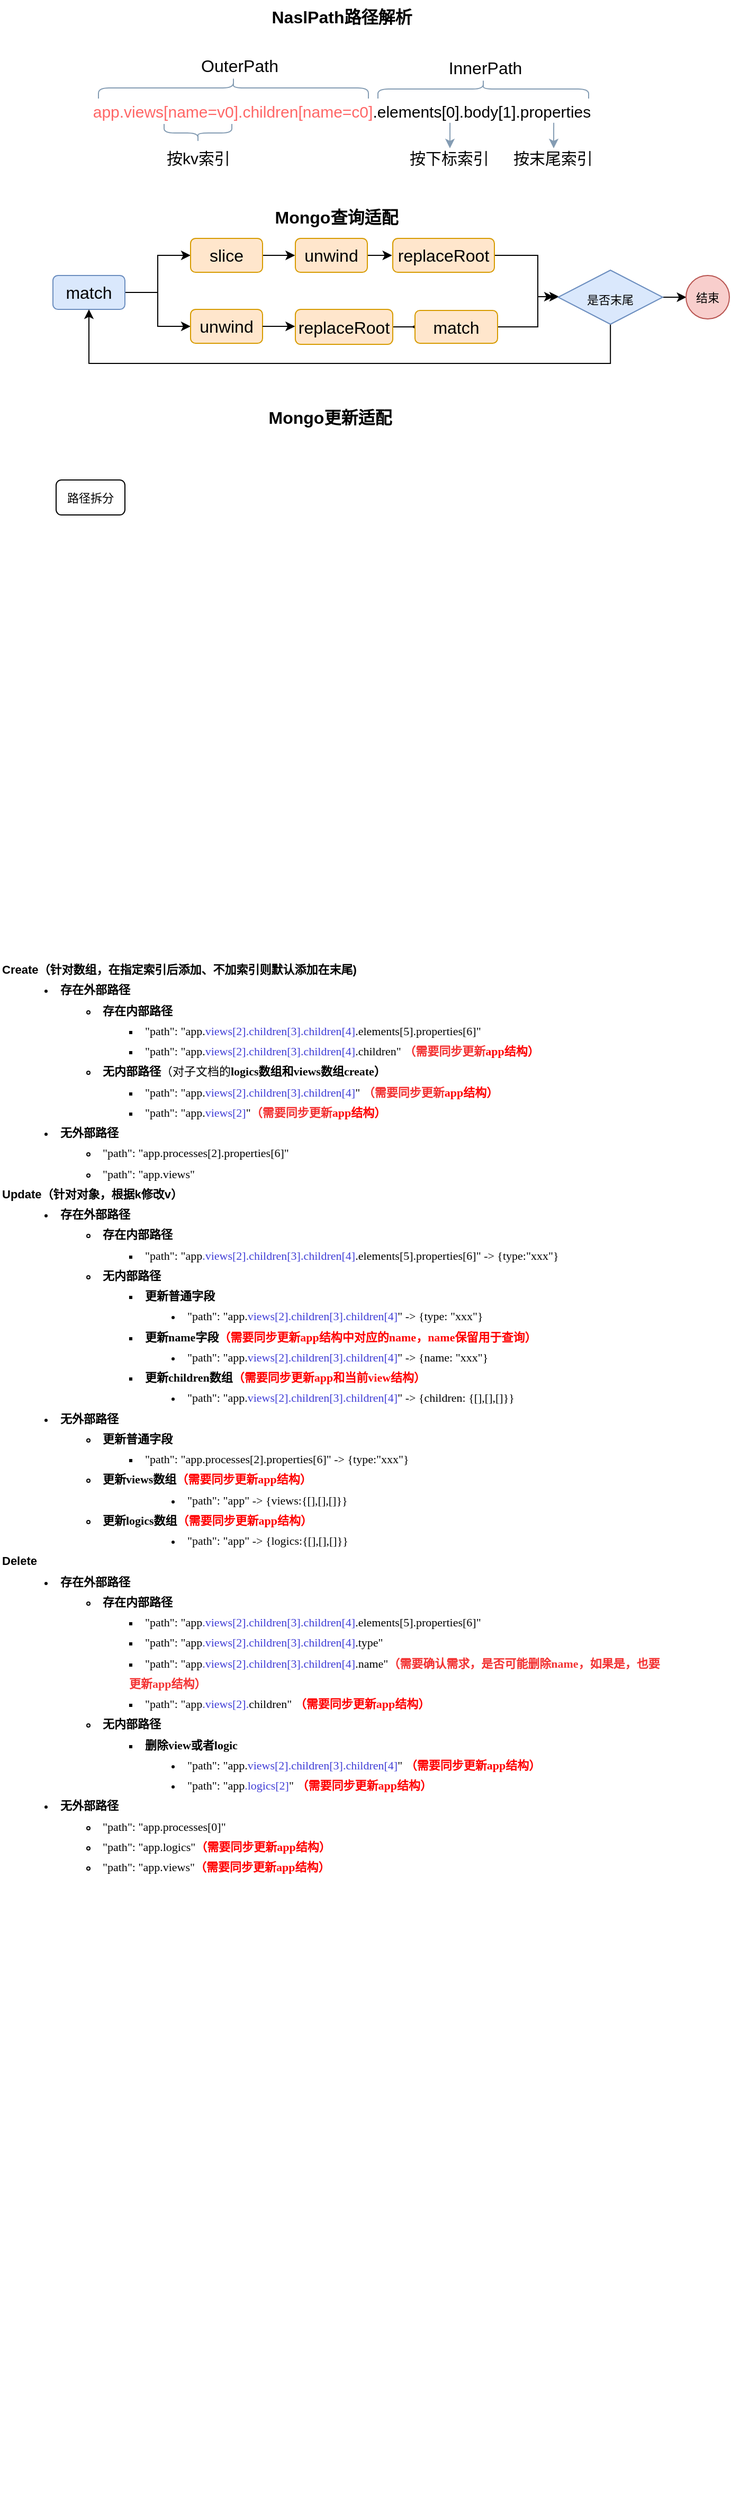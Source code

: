 <mxfile version="20.2.3" type="github">
  <diagram id="Jn24E1RUyDSyy-6pW9ys" name="第 1 页">
    <mxGraphModel dx="1185" dy="635" grid="0" gridSize="10" guides="1" tooltips="1" connect="1" arrows="1" fold="1" page="1" pageScale="1" pageWidth="827" pageHeight="1169" math="0" shadow="0">
      <root>
        <mxCell id="0" />
        <mxCell id="1" parent="0" />
        <mxCell id="cmWsQPbYwqsQAWTUAuRW-1" value="&lt;span style=&quot;font-size: 15px;&quot;&gt;&lt;font color=&quot;#ff6666&quot;&gt;app.views[name=v0].children[name=c0]&lt;/font&gt;.elements[0].body[1].properties&lt;/span&gt;" style="text;html=1;strokeColor=none;fillColor=none;align=center;verticalAlign=middle;whiteSpace=wrap;rounded=0;fontSize=15;" vertex="1" parent="1">
          <mxGeometry x="134" y="138" width="598" height="37" as="geometry" />
        </mxCell>
        <mxCell id="cmWsQPbYwqsQAWTUAuRW-2" value="" style="shape=curlyBracket;whiteSpace=wrap;html=1;rounded=1;flipH=1;fontSize=15;direction=south;strokeColor=#849CB3;" vertex="1" parent="1">
          <mxGeometry x="203" y="125" width="255" height="20" as="geometry" />
        </mxCell>
        <mxCell id="cmWsQPbYwqsQAWTUAuRW-3" value="" style="shape=curlyBracket;whiteSpace=wrap;html=1;rounded=1;flipH=1;fontSize=15;direction=south;strokeColor=#849CB3;" vertex="1" parent="1">
          <mxGeometry x="467" y="127" width="199" height="18" as="geometry" />
        </mxCell>
        <mxCell id="cmWsQPbYwqsQAWTUAuRW-4" value="&lt;font color=&quot;#000000&quot; style=&quot;font-weight: normal; font-size: 16px;&quot;&gt;OuterPath&lt;/font&gt;" style="text;strokeColor=none;fillColor=none;html=1;fontSize=24;fontStyle=1;verticalAlign=middle;align=center;fontColor=#FF6666;" vertex="1" parent="1">
          <mxGeometry x="286" y="98" width="100" height="27" as="geometry" />
        </mxCell>
        <mxCell id="cmWsQPbYwqsQAWTUAuRW-5" value="&lt;font color=&quot;#000000&quot; style=&quot;font-weight: normal; font-size: 16px;&quot;&gt;InnerPath&lt;/font&gt;" style="text;strokeColor=none;fillColor=none;html=1;fontSize=24;fontStyle=1;verticalAlign=middle;align=center;fontColor=#FF6666;" vertex="1" parent="1">
          <mxGeometry x="518" y="100" width="100" height="27" as="geometry" />
        </mxCell>
        <mxCell id="cmWsQPbYwqsQAWTUAuRW-6" value="" style="shape=curlyBracket;whiteSpace=wrap;html=1;rounded=1;flipH=1;fontSize=15;direction=south;flipV=1;strokeColor=#849CB3;" vertex="1" parent="1">
          <mxGeometry x="265" y="169" width="64" height="17" as="geometry" />
        </mxCell>
        <mxCell id="cmWsQPbYwqsQAWTUAuRW-7" value="&lt;span style=&quot;font-weight: normal;&quot;&gt;&lt;font style=&quot;font-size: 15px;&quot;&gt;按kv索引&lt;/font&gt;&lt;/span&gt;" style="text;strokeColor=none;fillColor=none;html=1;fontSize=24;fontStyle=1;verticalAlign=middle;align=center;fontColor=#000000;" vertex="1" parent="1">
          <mxGeometry x="255.5" y="186" width="83" height="26" as="geometry" />
        </mxCell>
        <mxCell id="cmWsQPbYwqsQAWTUAuRW-8" value="" style="endArrow=classic;html=1;rounded=0;fontSize=15;fontColor=#000000;exitX=0.669;exitY=0.995;exitDx=0;exitDy=0;exitPerimeter=0;strokeColor=#849CB3;strokeWidth=1;" edge="1" parent="1">
          <mxGeometry width="50" height="50" relative="1" as="geometry">
            <mxPoint x="535.062" y="167.815" as="sourcePoint" />
            <mxPoint x="535" y="192" as="targetPoint" />
          </mxGeometry>
        </mxCell>
        <mxCell id="cmWsQPbYwqsQAWTUAuRW-10" value="&lt;span style=&quot;font-weight: normal;&quot;&gt;&lt;font style=&quot;font-size: 15px;&quot;&gt;按下标索引&lt;/font&gt;&lt;/span&gt;" style="text;strokeColor=none;fillColor=none;html=1;fontSize=24;fontStyle=1;verticalAlign=middle;align=center;fontColor=#000000;" vertex="1" parent="1">
          <mxGeometry x="492" y="186" width="83" height="26" as="geometry" />
        </mxCell>
        <mxCell id="cmWsQPbYwqsQAWTUAuRW-11" value="" style="endArrow=classic;html=1;rounded=0;fontSize=15;fontColor=#000000;exitX=0.669;exitY=0.995;exitDx=0;exitDy=0;exitPerimeter=0;strokeColor=#849CB3;strokeWidth=1;" edge="1" parent="1">
          <mxGeometry width="50" height="50" relative="1" as="geometry">
            <mxPoint x="633.062" y="167.815" as="sourcePoint" />
            <mxPoint x="633" y="192" as="targetPoint" />
          </mxGeometry>
        </mxCell>
        <mxCell id="cmWsQPbYwqsQAWTUAuRW-12" value="&lt;span style=&quot;font-weight: normal;&quot;&gt;&lt;font style=&quot;font-size: 15px;&quot;&gt;按末尾索引&lt;/font&gt;&lt;/span&gt;" style="text;strokeColor=none;fillColor=none;html=1;fontSize=24;fontStyle=1;verticalAlign=middle;align=center;fontColor=#000000;" vertex="1" parent="1">
          <mxGeometry x="590" y="186" width="83" height="26" as="geometry" />
        </mxCell>
        <mxCell id="cmWsQPbYwqsQAWTUAuRW-13" value="&lt;article style=&quot;font-size: 11px;&quot; data-content=&quot;[{&amp;quot;type&amp;quot;:&amp;quot;block&amp;quot;,&amp;quot;id&amp;quot;:&amp;quot;h4mW-1654827969496&amp;quot;,&amp;quot;name&amp;quot;:&amp;quot;heading&amp;quot;,&amp;quot;data&amp;quot;:{&amp;quot;level&amp;quot;:&amp;quot;h4&amp;quot;,&amp;quot;style&amp;quot;:{&amp;quot;textIndent&amp;quot;:0}},&amp;quot;nodes&amp;quot;:[{&amp;quot;type&amp;quot;:&amp;quot;text&amp;quot;,&amp;quot;id&amp;quot;:&amp;quot;9vuN-1654827969495&amp;quot;,&amp;quot;leaves&amp;quot;:[{&amp;quot;text&amp;quot;:&amp;quot;Create&amp;quot;,&amp;quot;marks&amp;quot;:[]},{&amp;quot;text&amp;quot;:&amp;quot;（针对数组，在指定索引后添加、不加索引则默认添加在末尾)&amp;quot;,&amp;quot;marks&amp;quot;:[{&amp;quot;type&amp;quot;:&amp;quot;fontSize&amp;quot;,&amp;quot;value&amp;quot;:16}]}]}]},{&amp;quot;type&amp;quot;:&amp;quot;block&amp;quot;,&amp;quot;id&amp;quot;:&amp;quot;uEbM-1654831806512&amp;quot;,&amp;quot;name&amp;quot;:&amp;quot;list-item&amp;quot;,&amp;quot;data&amp;quot;:{&amp;quot;listId&amp;quot;:&amp;quot;CoeC-1654831922191&amp;quot;,&amp;quot;listType&amp;quot;:&amp;quot;unordered&amp;quot;,&amp;quot;listLevel&amp;quot;:1,&amp;quot;style&amp;quot;:{}},&amp;quot;nodes&amp;quot;:[{&amp;quot;type&amp;quot;:&amp;quot;text&amp;quot;,&amp;quot;id&amp;quot;:&amp;quot;tRql-1654831806513&amp;quot;,&amp;quot;leaves&amp;quot;:[{&amp;quot;text&amp;quot;:&amp;quot;存在外部路径&amp;quot;,&amp;quot;marks&amp;quot;:[{&amp;quot;type&amp;quot;:&amp;quot;bold&amp;quot;}]}]}]},{&amp;quot;type&amp;quot;:&amp;quot;block&amp;quot;,&amp;quot;id&amp;quot;:&amp;quot;VHpc-1654852553771&amp;quot;,&amp;quot;name&amp;quot;:&amp;quot;list-item&amp;quot;,&amp;quot;data&amp;quot;:{&amp;quot;listId&amp;quot;:&amp;quot;CoeC-1654831922191&amp;quot;,&amp;quot;listType&amp;quot;:&amp;quot;unordered&amp;quot;,&amp;quot;listLevel&amp;quot;:2,&amp;quot;style&amp;quot;:{}},&amp;quot;nodes&amp;quot;:[{&amp;quot;type&amp;quot;:&amp;quot;text&amp;quot;,&amp;quot;id&amp;quot;:&amp;quot;LAkH-1654852553770&amp;quot;,&amp;quot;leaves&amp;quot;:[{&amp;quot;text&amp;quot;:&amp;quot;存在内部路径&amp;quot;,&amp;quot;marks&amp;quot;:[{&amp;quot;type&amp;quot;:&amp;quot;bold&amp;quot;}]}]}]},{&amp;quot;type&amp;quot;:&amp;quot;block&amp;quot;,&amp;quot;id&amp;quot;:&amp;quot;Yjvo-1654852340975&amp;quot;,&amp;quot;name&amp;quot;:&amp;quot;list-item&amp;quot;,&amp;quot;data&amp;quot;:{&amp;quot;listId&amp;quot;:&amp;quot;CoeC-1654831922191&amp;quot;,&amp;quot;listType&amp;quot;:&amp;quot;unordered&amp;quot;,&amp;quot;listLevel&amp;quot;:3,&amp;quot;style&amp;quot;:{}},&amp;quot;nodes&amp;quot;:[{&amp;quot;type&amp;quot;:&amp;quot;text&amp;quot;,&amp;quot;id&amp;quot;:&amp;quot;ckNp-1654852340974&amp;quot;,&amp;quot;leaves&amp;quot;:[{&amp;quot;text&amp;quot;:&amp;quot;\&amp;quot;path\&amp;quot;:&amp;nbsp;\&amp;quot;&amp;quot;,&amp;quot;marks&amp;quot;:[]},{&amp;quot;text&amp;quot;:&amp;quot;app.&amp;quot;,&amp;quot;marks&amp;quot;:[{&amp;quot;type&amp;quot;:&amp;quot;color&amp;quot;,&amp;quot;value&amp;quot;:&amp;quot;#000000&amp;quot;}]},{&amp;quot;text&amp;quot;:&amp;quot;views[2].children[3].children[4]&amp;quot;,&amp;quot;marks&amp;quot;:[{&amp;quot;type&amp;quot;:&amp;quot;color&amp;quot;,&amp;quot;value&amp;quot;:&amp;quot;#403ED6&amp;quot;}]},{&amp;quot;text&amp;quot;:&amp;quot;.elements[5].properties[6]\&amp;quot;&amp;nbsp;&amp;nbsp;&amp;nbsp;&amp;quot;,&amp;quot;marks&amp;quot;:[]}]}]},{&amp;quot;type&amp;quot;:&amp;quot;block&amp;quot;,&amp;quot;id&amp;quot;:&amp;quot;pjT1-1655970633241&amp;quot;,&amp;quot;name&amp;quot;:&amp;quot;list-item&amp;quot;,&amp;quot;data&amp;quot;:{&amp;quot;listId&amp;quot;:&amp;quot;CoeC-1654831922191&amp;quot;,&amp;quot;listType&amp;quot;:&amp;quot;unordered&amp;quot;,&amp;quot;listLevel&amp;quot;:3,&amp;quot;style&amp;quot;:{}},&amp;quot;nodes&amp;quot;:[{&amp;quot;type&amp;quot;:&amp;quot;text&amp;quot;,&amp;quot;id&amp;quot;:&amp;quot;FykS-1655970633239&amp;quot;,&amp;quot;leaves&amp;quot;:[{&amp;quot;text&amp;quot;:&amp;quot;\&amp;quot;path\&amp;quot;:&amp;nbsp;\&amp;quot;&amp;quot;,&amp;quot;marks&amp;quot;:[]},{&amp;quot;text&amp;quot;:&amp;quot;app.&amp;quot;,&amp;quot;marks&amp;quot;:[{&amp;quot;type&amp;quot;:&amp;quot;color&amp;quot;,&amp;quot;value&amp;quot;:&amp;quot;#000000&amp;quot;}]},{&amp;quot;text&amp;quot;:&amp;quot;views[2].children[3].children[4]&amp;quot;,&amp;quot;marks&amp;quot;:[{&amp;quot;type&amp;quot;:&amp;quot;color&amp;quot;,&amp;quot;value&amp;quot;:&amp;quot;#403ED6&amp;quot;}]},{&amp;quot;text&amp;quot;:&amp;quot;.children\&amp;quot;&amp;nbsp;&amp;nbsp;&amp;nbsp;&amp;quot;,&amp;quot;marks&amp;quot;:[]},{&amp;quot;text&amp;quot;:&amp;quot;（需要同步更新&amp;quot;,&amp;quot;marks&amp;quot;:[{&amp;quot;type&amp;quot;:&amp;quot;color&amp;quot;,&amp;quot;value&amp;quot;:&amp;quot;#F33232&amp;quot;},{&amp;quot;type&amp;quot;:&amp;quot;bold&amp;quot;}]},{&amp;quot;text&amp;quot;:&amp;quot;app结构）&amp;quot;,&amp;quot;marks&amp;quot;:[{&amp;quot;type&amp;quot;:&amp;quot;color&amp;quot;,&amp;quot;value&amp;quot;:&amp;quot;#FF0001&amp;quot;},{&amp;quot;type&amp;quot;:&amp;quot;bold&amp;quot;}]}]}]},{&amp;quot;type&amp;quot;:&amp;quot;block&amp;quot;,&amp;quot;id&amp;quot;:&amp;quot;vMn3-1654852566551&amp;quot;,&amp;quot;name&amp;quot;:&amp;quot;list-item&amp;quot;,&amp;quot;data&amp;quot;:{&amp;quot;listId&amp;quot;:&amp;quot;CoeC-1654831922191&amp;quot;,&amp;quot;listType&amp;quot;:&amp;quot;unordered&amp;quot;,&amp;quot;listLevel&amp;quot;:2,&amp;quot;style&amp;quot;:{}},&amp;quot;nodes&amp;quot;:[{&amp;quot;type&amp;quot;:&amp;quot;text&amp;quot;,&amp;quot;id&amp;quot;:&amp;quot;c8Jr-1654852566550&amp;quot;,&amp;quot;leaves&amp;quot;:[{&amp;quot;text&amp;quot;:&amp;quot;无内部路径&amp;quot;,&amp;quot;marks&amp;quot;:[{&amp;quot;type&amp;quot;:&amp;quot;bold&amp;quot;}]},{&amp;quot;text&amp;quot;:&amp;quot;（对子文档的&amp;quot;,&amp;quot;marks&amp;quot;:[]},{&amp;quot;text&amp;quot;:&amp;quot;logics数组和views数组create）&amp;quot;,&amp;quot;marks&amp;quot;:[{&amp;quot;type&amp;quot;:&amp;quot;bold&amp;quot;}]}]}]},{&amp;quot;type&amp;quot;:&amp;quot;block&amp;quot;,&amp;quot;id&amp;quot;:&amp;quot;9YuJ-1654831926306&amp;quot;,&amp;quot;name&amp;quot;:&amp;quot;list-item&amp;quot;,&amp;quot;data&amp;quot;:{&amp;quot;listId&amp;quot;:&amp;quot;CoeC-1654831922191&amp;quot;,&amp;quot;listType&amp;quot;:&amp;quot;unordered&amp;quot;,&amp;quot;listLevel&amp;quot;:3,&amp;quot;style&amp;quot;:{}},&amp;quot;nodes&amp;quot;:[{&amp;quot;type&amp;quot;:&amp;quot;text&amp;quot;,&amp;quot;id&amp;quot;:&amp;quot;rtAr-1654831926305&amp;quot;,&amp;quot;leaves&amp;quot;:[{&amp;quot;text&amp;quot;:&amp;quot;\&amp;quot;path\&amp;quot;:&amp;nbsp;&amp;quot;,&amp;quot;marks&amp;quot;:[]},{&amp;quot;text&amp;quot;:&amp;quot;\&amp;quot;app.&amp;quot;,&amp;quot;marks&amp;quot;:[{&amp;quot;type&amp;quot;:&amp;quot;color&amp;quot;,&amp;quot;value&amp;quot;:&amp;quot;#000000&amp;quot;}]},{&amp;quot;text&amp;quot;:&amp;quot;views[2].children[3].children[4]&amp;quot;,&amp;quot;marks&amp;quot;:[{&amp;quot;type&amp;quot;:&amp;quot;color&amp;quot;,&amp;quot;value&amp;quot;:&amp;quot;#403ED6&amp;quot;}]},{&amp;quot;text&amp;quot;:&amp;quot;\&amp;quot;&amp;nbsp;&amp;quot;,&amp;quot;marks&amp;quot;:[]},{&amp;quot;text&amp;quot;:&amp;quot;（需要同步更新&amp;quot;,&amp;quot;marks&amp;quot;:[{&amp;quot;type&amp;quot;:&amp;quot;color&amp;quot;,&amp;quot;value&amp;quot;:&amp;quot;#F33232&amp;quot;},{&amp;quot;type&amp;quot;:&amp;quot;bold&amp;quot;}]},{&amp;quot;text&amp;quot;:&amp;quot;app结构）&amp;quot;,&amp;quot;marks&amp;quot;:[{&amp;quot;type&amp;quot;:&amp;quot;color&amp;quot;,&amp;quot;value&amp;quot;:&amp;quot;#FF0001&amp;quot;},{&amp;quot;type&amp;quot;:&amp;quot;bold&amp;quot;}]}]}]},{&amp;quot;type&amp;quot;:&amp;quot;block&amp;quot;,&amp;quot;id&amp;quot;:&amp;quot;sKZz-1655974450891&amp;quot;,&amp;quot;name&amp;quot;:&amp;quot;list-item&amp;quot;,&amp;quot;data&amp;quot;:{&amp;quot;listId&amp;quot;:&amp;quot;CoeC-1654831922191&amp;quot;,&amp;quot;listType&amp;quot;:&amp;quot;unordered&amp;quot;,&amp;quot;listLevel&amp;quot;:3,&amp;quot;style&amp;quot;:{}},&amp;quot;nodes&amp;quot;:[{&amp;quot;type&amp;quot;:&amp;quot;text&amp;quot;,&amp;quot;id&amp;quot;:&amp;quot;5Uis-1655974450889&amp;quot;,&amp;quot;leaves&amp;quot;:[{&amp;quot;text&amp;quot;:&amp;quot;\&amp;quot;path\&amp;quot;:&amp;nbsp;&amp;quot;,&amp;quot;marks&amp;quot;:[]},{&amp;quot;text&amp;quot;:&amp;quot;\&amp;quot;app.&amp;quot;,&amp;quot;marks&amp;quot;:[{&amp;quot;type&amp;quot;:&amp;quot;color&amp;quot;,&amp;quot;value&amp;quot;:&amp;quot;#000000&amp;quot;}]},{&amp;quot;text&amp;quot;:&amp;quot;views[2]&amp;quot;,&amp;quot;marks&amp;quot;:[{&amp;quot;type&amp;quot;:&amp;quot;color&amp;quot;,&amp;quot;value&amp;quot;:&amp;quot;#403ED6&amp;quot;}]},{&amp;quot;text&amp;quot;:&amp;quot;\&amp;quot;&amp;quot;,&amp;quot;marks&amp;quot;:[]},{&amp;quot;text&amp;quot;:&amp;quot;（需要同步更新&amp;quot;,&amp;quot;marks&amp;quot;:[{&amp;quot;type&amp;quot;:&amp;quot;color&amp;quot;,&amp;quot;value&amp;quot;:&amp;quot;#F33232&amp;quot;},{&amp;quot;type&amp;quot;:&amp;quot;bold&amp;quot;}]},{&amp;quot;text&amp;quot;:&amp;quot;app结构）&amp;quot;,&amp;quot;marks&amp;quot;:[{&amp;quot;type&amp;quot;:&amp;quot;color&amp;quot;,&amp;quot;value&amp;quot;:&amp;quot;#FF0001&amp;quot;},{&amp;quot;type&amp;quot;:&amp;quot;bold&amp;quot;}]}]}]},{&amp;quot;type&amp;quot;:&amp;quot;block&amp;quot;,&amp;quot;id&amp;quot;:&amp;quot;ajCJ-1654852239640&amp;quot;,&amp;quot;name&amp;quot;:&amp;quot;list-item&amp;quot;,&amp;quot;data&amp;quot;:{&amp;quot;listId&amp;quot;:&amp;quot;CoeC-1654831922191&amp;quot;,&amp;quot;listType&amp;quot;:&amp;quot;unordered&amp;quot;,&amp;quot;listLevel&amp;quot;:1,&amp;quot;style&amp;quot;:{}},&amp;quot;nodes&amp;quot;:[{&amp;quot;type&amp;quot;:&amp;quot;text&amp;quot;,&amp;quot;id&amp;quot;:&amp;quot;jq3B-1654852239638&amp;quot;,&amp;quot;leaves&amp;quot;:[{&amp;quot;text&amp;quot;:&amp;quot;无外部路径&amp;quot;,&amp;quot;marks&amp;quot;:[{&amp;quot;type&amp;quot;:&amp;quot;bold&amp;quot;}]}]}]},{&amp;quot;type&amp;quot;:&amp;quot;block&amp;quot;,&amp;quot;id&amp;quot;:&amp;quot;iw5i-1654852249444&amp;quot;,&amp;quot;name&amp;quot;:&amp;quot;list-item&amp;quot;,&amp;quot;data&amp;quot;:{&amp;quot;listId&amp;quot;:&amp;quot;CoeC-1654831922191&amp;quot;,&amp;quot;listType&amp;quot;:&amp;quot;unordered&amp;quot;,&amp;quot;listLevel&amp;quot;:2,&amp;quot;style&amp;quot;:{}},&amp;quot;nodes&amp;quot;:[{&amp;quot;type&amp;quot;:&amp;quot;text&amp;quot;,&amp;quot;id&amp;quot;:&amp;quot;rSrA-1654852249443&amp;quot;,&amp;quot;leaves&amp;quot;:[{&amp;quot;text&amp;quot;:&amp;quot;\&amp;quot;path\&amp;quot;:&amp;nbsp;\&amp;quot;&amp;quot;,&amp;quot;marks&amp;quot;:[]},{&amp;quot;text&amp;quot;:&amp;quot;app&amp;quot;,&amp;quot;marks&amp;quot;:[{&amp;quot;type&amp;quot;:&amp;quot;color&amp;quot;,&amp;quot;value&amp;quot;:&amp;quot;#000000&amp;quot;}]},{&amp;quot;text&amp;quot;:&amp;quot;.processes[2].properties[6]\&amp;quot;&amp;quot;,&amp;quot;marks&amp;quot;:[]}]}]},{&amp;quot;type&amp;quot;:&amp;quot;block&amp;quot;,&amp;quot;id&amp;quot;:&amp;quot;QyKt-1655970703881&amp;quot;,&amp;quot;name&amp;quot;:&amp;quot;list-item&amp;quot;,&amp;quot;data&amp;quot;:{&amp;quot;listId&amp;quot;:&amp;quot;CoeC-1654831922191&amp;quot;,&amp;quot;listType&amp;quot;:&amp;quot;unordered&amp;quot;,&amp;quot;listLevel&amp;quot;:2,&amp;quot;style&amp;quot;:{}},&amp;quot;nodes&amp;quot;:[{&amp;quot;type&amp;quot;:&amp;quot;text&amp;quot;,&amp;quot;id&amp;quot;:&amp;quot;TGlC-1655970703879&amp;quot;,&amp;quot;leaves&amp;quot;:[{&amp;quot;text&amp;quot;:&amp;quot;\&amp;quot;path\&amp;quot;:&amp;nbsp;\&amp;quot;app.views\&amp;quot;&amp;nbsp;&amp;quot;,&amp;quot;marks&amp;quot;:[]}]}]},{&amp;quot;type&amp;quot;:&amp;quot;block&amp;quot;,&amp;quot;id&amp;quot;:&amp;quot;qV5n-1654830006968&amp;quot;,&amp;quot;name&amp;quot;:&amp;quot;paragraph&amp;quot;,&amp;quot;data&amp;quot;:{&amp;quot;style&amp;quot;:{}},&amp;quot;nodes&amp;quot;:[{&amp;quot;type&amp;quot;:&amp;quot;text&amp;quot;,&amp;quot;id&amp;quot;:&amp;quot;Qmv3-1654830006967&amp;quot;,&amp;quot;leaves&amp;quot;:[{&amp;quot;text&amp;quot;:&amp;quot;&amp;quot;,&amp;quot;marks&amp;quot;:[]}]}]},{&amp;quot;type&amp;quot;:&amp;quot;block&amp;quot;,&amp;quot;id&amp;quot;:&amp;quot;DyAT-1654830376068&amp;quot;,&amp;quot;name&amp;quot;:&amp;quot;heading&amp;quot;,&amp;quot;data&amp;quot;:{&amp;quot;level&amp;quot;:&amp;quot;h4&amp;quot;,&amp;quot;style&amp;quot;:{&amp;quot;textIndent&amp;quot;:0}},&amp;quot;nodes&amp;quot;:[{&amp;quot;type&amp;quot;:&amp;quot;text&amp;quot;,&amp;quot;id&amp;quot;:&amp;quot;jNmJ-1654830376067&amp;quot;,&amp;quot;leaves&amp;quot;:[{&amp;quot;text&amp;quot;:&amp;quot;Update&amp;quot;,&amp;quot;marks&amp;quot;:[]},{&amp;quot;text&amp;quot;:&amp;quot;（针对对象，根据k修改v）&amp;quot;,&amp;quot;marks&amp;quot;:[{&amp;quot;type&amp;quot;:&amp;quot;fontSize&amp;quot;,&amp;quot;value&amp;quot;:16}]}]}]},{&amp;quot;type&amp;quot;:&amp;quot;block&amp;quot;,&amp;quot;id&amp;quot;:&amp;quot;DmAq-1654831860884&amp;quot;,&amp;quot;name&amp;quot;:&amp;quot;list-item&amp;quot;,&amp;quot;data&amp;quot;:{&amp;quot;listId&amp;quot;:&amp;quot;SZ6Y-1654831858152&amp;quot;,&amp;quot;listType&amp;quot;:&amp;quot;unordered&amp;quot;,&amp;quot;listLevel&amp;quot;:1,&amp;quot;style&amp;quot;:{}},&amp;quot;nodes&amp;quot;:[{&amp;quot;type&amp;quot;:&amp;quot;text&amp;quot;,&amp;quot;id&amp;quot;:&amp;quot;HaqQ-1654831860882&amp;quot;,&amp;quot;leaves&amp;quot;:[{&amp;quot;text&amp;quot;:&amp;quot;存在外部路径&amp;quot;,&amp;quot;marks&amp;quot;:[{&amp;quot;type&amp;quot;:&amp;quot;bold&amp;quot;}]}]}]},{&amp;quot;type&amp;quot;:&amp;quot;block&amp;quot;,&amp;quot;id&amp;quot;:&amp;quot;gfTB-1654856538833&amp;quot;,&amp;quot;name&amp;quot;:&amp;quot;list-item&amp;quot;,&amp;quot;data&amp;quot;:{&amp;quot;listId&amp;quot;:&amp;quot;kI81-1654856538822&amp;quot;,&amp;quot;listType&amp;quot;:&amp;quot;unordered&amp;quot;,&amp;quot;listLevel&amp;quot;:2,&amp;quot;style&amp;quot;:{},&amp;quot;version&amp;quot;:1},&amp;quot;nodes&amp;quot;:[{&amp;quot;type&amp;quot;:&amp;quot;text&amp;quot;,&amp;quot;id&amp;quot;:&amp;quot;pXC1-1654856538834&amp;quot;,&amp;quot;leaves&amp;quot;:[{&amp;quot;text&amp;quot;:&amp;quot;存在内部路径&amp;quot;,&amp;quot;marks&amp;quot;:[{&amp;quot;type&amp;quot;:&amp;quot;bold&amp;quot;}]}]}]},{&amp;quot;type&amp;quot;:&amp;quot;block&amp;quot;,&amp;quot;id&amp;quot;:&amp;quot;EWcQ-1654856538835&amp;quot;,&amp;quot;name&amp;quot;:&amp;quot;list-item&amp;quot;,&amp;quot;data&amp;quot;:{&amp;quot;listId&amp;quot;:&amp;quot;kI81-1654856538822&amp;quot;,&amp;quot;listType&amp;quot;:&amp;quot;unordered&amp;quot;,&amp;quot;listLevel&amp;quot;:3,&amp;quot;style&amp;quot;:{},&amp;quot;version&amp;quot;:1},&amp;quot;nodes&amp;quot;:[{&amp;quot;type&amp;quot;:&amp;quot;text&amp;quot;,&amp;quot;id&amp;quot;:&amp;quot;j5o9-1654856538836&amp;quot;,&amp;quot;leaves&amp;quot;:[{&amp;quot;text&amp;quot;:&amp;quot;\&amp;quot;path\&amp;quot;:&amp;nbsp;\&amp;quot;app&amp;quot;,&amp;quot;marks&amp;quot;:[]},{&amp;quot;text&amp;quot;:&amp;quot;.views[2].children[3].children[4]&amp;quot;,&amp;quot;marks&amp;quot;:[{&amp;quot;type&amp;quot;:&amp;quot;color&amp;quot;,&amp;quot;value&amp;quot;:&amp;quot;#403ED6&amp;quot;}]},{&amp;quot;text&amp;quot;:&amp;quot;.elements[5].properties[6]\&amp;quot;&amp;nbsp;&amp;nbsp;&amp;nbsp;-&gt;&amp;nbsp;{type:\&amp;quot;xxx\&amp;quot;}&amp;quot;,&amp;quot;marks&amp;quot;:[]}]}]},{&amp;quot;type&amp;quot;:&amp;quot;block&amp;quot;,&amp;quot;id&amp;quot;:&amp;quot;Kp0D-1654856538838&amp;quot;,&amp;quot;name&amp;quot;:&amp;quot;list-item&amp;quot;,&amp;quot;data&amp;quot;:{&amp;quot;listId&amp;quot;:&amp;quot;kI81-1654856538822&amp;quot;,&amp;quot;listType&amp;quot;:&amp;quot;unordered&amp;quot;,&amp;quot;listLevel&amp;quot;:2,&amp;quot;style&amp;quot;:{},&amp;quot;version&amp;quot;:1},&amp;quot;nodes&amp;quot;:[{&amp;quot;type&amp;quot;:&amp;quot;text&amp;quot;,&amp;quot;id&amp;quot;:&amp;quot;SDcW-1654856538839&amp;quot;,&amp;quot;leaves&amp;quot;:[{&amp;quot;text&amp;quot;:&amp;quot;无内部路径&amp;quot;,&amp;quot;marks&amp;quot;:[{&amp;quot;type&amp;quot;:&amp;quot;bold&amp;quot;}]}]}]},{&amp;quot;type&amp;quot;:&amp;quot;block&amp;quot;,&amp;quot;id&amp;quot;:&amp;quot;39tJ-1654856736598&amp;quot;,&amp;quot;name&amp;quot;:&amp;quot;list-item&amp;quot;,&amp;quot;data&amp;quot;:{&amp;quot;listId&amp;quot;:&amp;quot;kI81-1654856538822&amp;quot;,&amp;quot;listType&amp;quot;:&amp;quot;unordered&amp;quot;,&amp;quot;listLevel&amp;quot;:3,&amp;quot;style&amp;quot;:{},&amp;quot;version&amp;quot;:1},&amp;quot;nodes&amp;quot;:[{&amp;quot;type&amp;quot;:&amp;quot;text&amp;quot;,&amp;quot;id&amp;quot;:&amp;quot;g7Zk-1654856736597&amp;quot;,&amp;quot;leaves&amp;quot;:[{&amp;quot;text&amp;quot;:&amp;quot;更新普通字段&amp;quot;,&amp;quot;marks&amp;quot;:[{&amp;quot;type&amp;quot;:&amp;quot;bold&amp;quot;}]}]}]},{&amp;quot;type&amp;quot;:&amp;quot;block&amp;quot;,&amp;quot;id&amp;quot;:&amp;quot;frn4-1654862693709&amp;quot;,&amp;quot;name&amp;quot;:&amp;quot;list-item&amp;quot;,&amp;quot;data&amp;quot;:{&amp;quot;listId&amp;quot;:&amp;quot;kI81-1654856538822&amp;quot;,&amp;quot;listType&amp;quot;:&amp;quot;unordered&amp;quot;,&amp;quot;listLevel&amp;quot;:4,&amp;quot;style&amp;quot;:{},&amp;quot;version&amp;quot;:1},&amp;quot;nodes&amp;quot;:[{&amp;quot;type&amp;quot;:&amp;quot;text&amp;quot;,&amp;quot;id&amp;quot;:&amp;quot;1t6i-1654862693707&amp;quot;,&amp;quot;leaves&amp;quot;:[{&amp;quot;text&amp;quot;:&amp;quot;\&amp;quot;path\&amp;quot;:&amp;nbsp;\&amp;quot;app.&amp;quot;,&amp;quot;marks&amp;quot;:[]},{&amp;quot;text&amp;quot;:&amp;quot;views[2].children[3].children[4]&amp;quot;,&amp;quot;marks&amp;quot;:[{&amp;quot;type&amp;quot;:&amp;quot;color&amp;quot;,&amp;quot;value&amp;quot;:&amp;quot;#403ED6&amp;quot;}]},{&amp;quot;text&amp;quot;:&amp;quot;\&amp;quot;&amp;nbsp;&amp;nbsp;-&gt;&amp;nbsp;{type:&amp;nbsp;\&amp;quot;xxx\&amp;quot;}&amp;quot;,&amp;quot;marks&amp;quot;:[]}]}]},{&amp;quot;type&amp;quot;:&amp;quot;block&amp;quot;,&amp;quot;id&amp;quot;:&amp;quot;G9GY-1654863769545&amp;quot;,&amp;quot;name&amp;quot;:&amp;quot;list-item&amp;quot;,&amp;quot;data&amp;quot;:{&amp;quot;listId&amp;quot;:&amp;quot;kI81-1654856538822&amp;quot;,&amp;quot;listType&amp;quot;:&amp;quot;unordered&amp;quot;,&amp;quot;listLevel&amp;quot;:3,&amp;quot;style&amp;quot;:{},&amp;quot;version&amp;quot;:1},&amp;quot;nodes&amp;quot;:[{&amp;quot;type&amp;quot;:&amp;quot;text&amp;quot;,&amp;quot;id&amp;quot;:&amp;quot;5f8s-1654863769543&amp;quot;,&amp;quot;leaves&amp;quot;:[{&amp;quot;text&amp;quot;:&amp;quot;更新name字段&amp;quot;,&amp;quot;marks&amp;quot;:[{&amp;quot;type&amp;quot;:&amp;quot;bold&amp;quot;}]},{&amp;quot;text&amp;quot;:&amp;quot;（需要同步更新app结构中对应的name，name保留用于查询）&amp;quot;,&amp;quot;marks&amp;quot;:[{&amp;quot;type&amp;quot;:&amp;quot;bold&amp;quot;},{&amp;quot;type&amp;quot;:&amp;quot;color&amp;quot;,&amp;quot;value&amp;quot;:&amp;quot;#FF0001&amp;quot;}]}]}]},{&amp;quot;type&amp;quot;:&amp;quot;block&amp;quot;,&amp;quot;id&amp;quot;:&amp;quot;YPfZ-1654863793504&amp;quot;,&amp;quot;name&amp;quot;:&amp;quot;list-item&amp;quot;,&amp;quot;data&amp;quot;:{&amp;quot;listId&amp;quot;:&amp;quot;kI81-1654856538822&amp;quot;,&amp;quot;listType&amp;quot;:&amp;quot;unordered&amp;quot;,&amp;quot;listLevel&amp;quot;:4,&amp;quot;style&amp;quot;:{},&amp;quot;version&amp;quot;:1},&amp;quot;nodes&amp;quot;:[{&amp;quot;type&amp;quot;:&amp;quot;text&amp;quot;,&amp;quot;id&amp;quot;:&amp;quot;UUhD-1654863793503&amp;quot;,&amp;quot;leaves&amp;quot;:[{&amp;quot;text&amp;quot;:&amp;quot;\&amp;quot;path\&amp;quot;:&amp;nbsp;\&amp;quot;app.&amp;quot;,&amp;quot;marks&amp;quot;:[]},{&amp;quot;text&amp;quot;:&amp;quot;views[2].children[3].children[4]&amp;quot;,&amp;quot;marks&amp;quot;:[{&amp;quot;type&amp;quot;:&amp;quot;color&amp;quot;,&amp;quot;value&amp;quot;:&amp;quot;#403ED6&amp;quot;}]},{&amp;quot;text&amp;quot;:&amp;quot;\&amp;quot;&amp;nbsp;&amp;nbsp;-&gt;&amp;nbsp;{name:&amp;nbsp;\&amp;quot;xxx\&amp;quot;}&amp;quot;,&amp;quot;marks&amp;quot;:[]}]}]},{&amp;quot;type&amp;quot;:&amp;quot;block&amp;quot;,&amp;quot;id&amp;quot;:&amp;quot;3b1M-1654856739055&amp;quot;,&amp;quot;name&amp;quot;:&amp;quot;list-item&amp;quot;,&amp;quot;data&amp;quot;:{&amp;quot;listId&amp;quot;:&amp;quot;kI81-1654856538822&amp;quot;,&amp;quot;listType&amp;quot;:&amp;quot;unordered&amp;quot;,&amp;quot;listLevel&amp;quot;:3,&amp;quot;style&amp;quot;:{},&amp;quot;version&amp;quot;:1},&amp;quot;nodes&amp;quot;:[{&amp;quot;type&amp;quot;:&amp;quot;text&amp;quot;,&amp;quot;id&amp;quot;:&amp;quot;VKd4-1654856739054&amp;quot;,&amp;quot;leaves&amp;quot;:[{&amp;quot;text&amp;quot;:&amp;quot;更新children数组&amp;quot;,&amp;quot;marks&amp;quot;:[{&amp;quot;type&amp;quot;:&amp;quot;bold&amp;quot;}]},{&amp;quot;text&amp;quot;:&amp;quot;（需要同步更新app和当前view结构）&amp;quot;,&amp;quot;marks&amp;quot;:[{&amp;quot;type&amp;quot;:&amp;quot;color&amp;quot;,&amp;quot;value&amp;quot;:&amp;quot;#FF0001&amp;quot;},{&amp;quot;type&amp;quot;:&amp;quot;bold&amp;quot;}]}]}]},{&amp;quot;type&amp;quot;:&amp;quot;block&amp;quot;,&amp;quot;id&amp;quot;:&amp;quot;RbKU-1654856765211&amp;quot;,&amp;quot;name&amp;quot;:&amp;quot;list-item&amp;quot;,&amp;quot;data&amp;quot;:{&amp;quot;listId&amp;quot;:&amp;quot;kI81-1654856538822&amp;quot;,&amp;quot;listType&amp;quot;:&amp;quot;unordered&amp;quot;,&amp;quot;listLevel&amp;quot;:4,&amp;quot;style&amp;quot;:{},&amp;quot;version&amp;quot;:1},&amp;quot;nodes&amp;quot;:[{&amp;quot;type&amp;quot;:&amp;quot;text&amp;quot;,&amp;quot;id&amp;quot;:&amp;quot;aPsD-1654856765210&amp;quot;,&amp;quot;leaves&amp;quot;:[{&amp;quot;text&amp;quot;:&amp;quot;\&amp;quot;path\&amp;quot;:&amp;nbsp;\&amp;quot;app.&amp;quot;,&amp;quot;marks&amp;quot;:[]},{&amp;quot;text&amp;quot;:&amp;quot;views[2].children[3].children[4]&amp;quot;,&amp;quot;marks&amp;quot;:[{&amp;quot;type&amp;quot;:&amp;quot;color&amp;quot;,&amp;quot;value&amp;quot;:&amp;quot;#403ED6&amp;quot;}]},{&amp;quot;text&amp;quot;:&amp;quot;\&amp;quot;&amp;nbsp;&amp;nbsp;&amp;nbsp;&amp;nbsp;-&gt;&amp;nbsp;{children:&amp;nbsp;{[],[],[]}}&amp;quot;,&amp;quot;marks&amp;quot;:[]}]}]},{&amp;quot;type&amp;quot;:&amp;quot;block&amp;quot;,&amp;quot;id&amp;quot;:&amp;quot;EK1r-1654856538842&amp;quot;,&amp;quot;name&amp;quot;:&amp;quot;list-item&amp;quot;,&amp;quot;data&amp;quot;:{&amp;quot;listId&amp;quot;:&amp;quot;kI81-1654856538822&amp;quot;,&amp;quot;listType&amp;quot;:&amp;quot;unordered&amp;quot;,&amp;quot;listLevel&amp;quot;:1,&amp;quot;style&amp;quot;:{},&amp;quot;version&amp;quot;:1},&amp;quot;nodes&amp;quot;:[{&amp;quot;type&amp;quot;:&amp;quot;text&amp;quot;,&amp;quot;id&amp;quot;:&amp;quot;xP80-1654856538843&amp;quot;,&amp;quot;leaves&amp;quot;:[{&amp;quot;text&amp;quot;:&amp;quot;无外部路径&amp;quot;,&amp;quot;marks&amp;quot;:[{&amp;quot;type&amp;quot;:&amp;quot;bold&amp;quot;}]}]}]},{&amp;quot;type&amp;quot;:&amp;quot;block&amp;quot;,&amp;quot;id&amp;quot;:&amp;quot;hNFF-1654863145846&amp;quot;,&amp;quot;name&amp;quot;:&amp;quot;list-item&amp;quot;,&amp;quot;data&amp;quot;:{&amp;quot;listId&amp;quot;:&amp;quot;kI81-1654856538822&amp;quot;,&amp;quot;listType&amp;quot;:&amp;quot;unordered&amp;quot;,&amp;quot;listLevel&amp;quot;:2,&amp;quot;style&amp;quot;:{},&amp;quot;version&amp;quot;:1},&amp;quot;nodes&amp;quot;:[{&amp;quot;type&amp;quot;:&amp;quot;text&amp;quot;,&amp;quot;id&amp;quot;:&amp;quot;z4bF-1654863145845&amp;quot;,&amp;quot;leaves&amp;quot;:[{&amp;quot;text&amp;quot;:&amp;quot;更新普通字段&amp;quot;,&amp;quot;marks&amp;quot;:[{&amp;quot;type&amp;quot;:&amp;quot;bold&amp;quot;}]}]}]},{&amp;quot;type&amp;quot;:&amp;quot;block&amp;quot;,&amp;quot;id&amp;quot;:&amp;quot;wRf0-1654856538844&amp;quot;,&amp;quot;name&amp;quot;:&amp;quot;list-item&amp;quot;,&amp;quot;data&amp;quot;:{&amp;quot;listId&amp;quot;:&amp;quot;kI81-1654856538822&amp;quot;,&amp;quot;listType&amp;quot;:&amp;quot;unordered&amp;quot;,&amp;quot;listLevel&amp;quot;:3,&amp;quot;style&amp;quot;:{},&amp;quot;version&amp;quot;:1},&amp;quot;nodes&amp;quot;:[{&amp;quot;type&amp;quot;:&amp;quot;text&amp;quot;,&amp;quot;id&amp;quot;:&amp;quot;A3T8-1654856538845&amp;quot;,&amp;quot;leaves&amp;quot;:[{&amp;quot;text&amp;quot;:&amp;quot;\&amp;quot;path\&amp;quot;:&amp;nbsp;\&amp;quot;app.processes[2].properties[6]\&amp;quot;&amp;nbsp;-&gt;&amp;nbsp;{type:\&amp;quot;xxx\&amp;quot;}&amp;quot;,&amp;quot;marks&amp;quot;:[]}]}]},{&amp;quot;type&amp;quot;:&amp;quot;block&amp;quot;,&amp;quot;id&amp;quot;:&amp;quot;t1Nf-1654863086277&amp;quot;,&amp;quot;name&amp;quot;:&amp;quot;list-item&amp;quot;,&amp;quot;data&amp;quot;:{&amp;quot;listId&amp;quot;:&amp;quot;kI81-1654856538822&amp;quot;,&amp;quot;listType&amp;quot;:&amp;quot;unordered&amp;quot;,&amp;quot;listLevel&amp;quot;:2,&amp;quot;style&amp;quot;:{},&amp;quot;version&amp;quot;:1},&amp;quot;nodes&amp;quot;:[{&amp;quot;type&amp;quot;:&amp;quot;text&amp;quot;,&amp;quot;id&amp;quot;:&amp;quot;rImM-1654863086276&amp;quot;,&amp;quot;leaves&amp;quot;:[{&amp;quot;text&amp;quot;:&amp;quot;更新views数组&amp;quot;,&amp;quot;marks&amp;quot;:[{&amp;quot;type&amp;quot;:&amp;quot;bold&amp;quot;}]},{&amp;quot;text&amp;quot;:&amp;quot;（需要同步更新app结构）&amp;quot;,&amp;quot;marks&amp;quot;:[{&amp;quot;type&amp;quot;:&amp;quot;bold&amp;quot;},{&amp;quot;type&amp;quot;:&amp;quot;color&amp;quot;,&amp;quot;value&amp;quot;:&amp;quot;#FF0001&amp;quot;}]}]}]},{&amp;quot;type&amp;quot;:&amp;quot;block&amp;quot;,&amp;quot;id&amp;quot;:&amp;quot;dBZi-1654856768395&amp;quot;,&amp;quot;name&amp;quot;:&amp;quot;list-item&amp;quot;,&amp;quot;data&amp;quot;:{&amp;quot;listId&amp;quot;:&amp;quot;f047-1654863086715&amp;quot;,&amp;quot;listType&amp;quot;:&amp;quot;unordered&amp;quot;,&amp;quot;listLevel&amp;quot;:4,&amp;quot;style&amp;quot;:{},&amp;quot;version&amp;quot;:1},&amp;quot;nodes&amp;quot;:[{&amp;quot;type&amp;quot;:&amp;quot;text&amp;quot;,&amp;quot;id&amp;quot;:&amp;quot;30ko-1654856768394&amp;quot;,&amp;quot;leaves&amp;quot;:[{&amp;quot;text&amp;quot;:&amp;quot;\&amp;quot;path\&amp;quot;:&amp;nbsp;\&amp;quot;app\&amp;quot;&amp;nbsp;-&gt;&amp;nbsp;{views:{[],[],[]}}&amp;quot;,&amp;quot;marks&amp;quot;:[]}]}]},{&amp;quot;type&amp;quot;:&amp;quot;block&amp;quot;,&amp;quot;id&amp;quot;:&amp;quot;IdbG-1654856749914&amp;quot;,&amp;quot;name&amp;quot;:&amp;quot;list-item&amp;quot;,&amp;quot;data&amp;quot;:{&amp;quot;listId&amp;quot;:&amp;quot;f047-1654863086715&amp;quot;,&amp;quot;listType&amp;quot;:&amp;quot;unordered&amp;quot;,&amp;quot;listLevel&amp;quot;:2,&amp;quot;style&amp;quot;:{},&amp;quot;version&amp;quot;:1},&amp;quot;nodes&amp;quot;:[{&amp;quot;type&amp;quot;:&amp;quot;text&amp;quot;,&amp;quot;id&amp;quot;:&amp;quot;h0ed-1654856749913&amp;quot;,&amp;quot;leaves&amp;quot;:[{&amp;quot;text&amp;quot;:&amp;quot;更新logics数组&amp;quot;,&amp;quot;marks&amp;quot;:[{&amp;quot;type&amp;quot;:&amp;quot;bold&amp;quot;}]},{&amp;quot;text&amp;quot;:&amp;quot;（需要同步更新app结构）&amp;quot;,&amp;quot;marks&amp;quot;:[{&amp;quot;type&amp;quot;:&amp;quot;bold&amp;quot;},{&amp;quot;type&amp;quot;:&amp;quot;color&amp;quot;,&amp;quot;value&amp;quot;:&amp;quot;#FF0001&amp;quot;}]}]}]},{&amp;quot;type&amp;quot;:&amp;quot;block&amp;quot;,&amp;quot;id&amp;quot;:&amp;quot;g6CB-1654856776840&amp;quot;,&amp;quot;name&amp;quot;:&amp;quot;list-item&amp;quot;,&amp;quot;data&amp;quot;:{&amp;quot;listId&amp;quot;:&amp;quot;f047-1654863086715&amp;quot;,&amp;quot;listType&amp;quot;:&amp;quot;unordered&amp;quot;,&amp;quot;listLevel&amp;quot;:4,&amp;quot;style&amp;quot;:{},&amp;quot;version&amp;quot;:1},&amp;quot;nodes&amp;quot;:[{&amp;quot;type&amp;quot;:&amp;quot;text&amp;quot;,&amp;quot;id&amp;quot;:&amp;quot;2L2A-1654856776839&amp;quot;,&amp;quot;leaves&amp;quot;:[{&amp;quot;text&amp;quot;:&amp;quot;\&amp;quot;path\&amp;quot;:&amp;nbsp;\&amp;quot;app\&amp;quot;&amp;nbsp;-&gt;&amp;nbsp;{logics:{[],[],[]}}&amp;quot;,&amp;quot;marks&amp;quot;:[]}]}]},{&amp;quot;type&amp;quot;:&amp;quot;block&amp;quot;,&amp;quot;id&amp;quot;:&amp;quot;BkHv-1654830389414&amp;quot;,&amp;quot;name&amp;quot;:&amp;quot;paragraph&amp;quot;,&amp;quot;data&amp;quot;:{&amp;quot;style&amp;quot;:{},&amp;quot;version&amp;quot;:1},&amp;quot;nodes&amp;quot;:[{&amp;quot;type&amp;quot;:&amp;quot;text&amp;quot;,&amp;quot;id&amp;quot;:&amp;quot;cZ7a-1654830389415&amp;quot;,&amp;quot;leaves&amp;quot;:[{&amp;quot;text&amp;quot;:&amp;quot;&amp;quot;,&amp;quot;marks&amp;quot;:[]}]}]},{&amp;quot;type&amp;quot;:&amp;quot;block&amp;quot;,&amp;quot;id&amp;quot;:&amp;quot;lI2f-1654827970192&amp;quot;,&amp;quot;name&amp;quot;:&amp;quot;heading&amp;quot;,&amp;quot;data&amp;quot;:{&amp;quot;level&amp;quot;:&amp;quot;h4&amp;quot;,&amp;quot;style&amp;quot;:{&amp;quot;textIndent&amp;quot;:0},&amp;quot;version&amp;quot;:1},&amp;quot;nodes&amp;quot;:[{&amp;quot;type&amp;quot;:&amp;quot;text&amp;quot;,&amp;quot;id&amp;quot;:&amp;quot;oukb-1654827970191&amp;quot;,&amp;quot;leaves&amp;quot;:[{&amp;quot;text&amp;quot;:&amp;quot;Delete&amp;quot;,&amp;quot;marks&amp;quot;:[{&amp;quot;type&amp;quot;:&amp;quot;bold&amp;quot;},{&amp;quot;type&amp;quot;:&amp;quot;fontSize&amp;quot;,&amp;quot;value&amp;quot;:18}]}]}]},{&amp;quot;type&amp;quot;:&amp;quot;block&amp;quot;,&amp;quot;id&amp;quot;:&amp;quot;wFFy-1654863923277&amp;quot;,&amp;quot;name&amp;quot;:&amp;quot;list-item&amp;quot;,&amp;quot;data&amp;quot;:{&amp;quot;listId&amp;quot;:&amp;quot;05Yo-1654863929511&amp;quot;,&amp;quot;listType&amp;quot;:&amp;quot;unordered&amp;quot;,&amp;quot;listLevel&amp;quot;:1,&amp;quot;style&amp;quot;:{},&amp;quot;version&amp;quot;:1},&amp;quot;nodes&amp;quot;:[{&amp;quot;type&amp;quot;:&amp;quot;text&amp;quot;,&amp;quot;id&amp;quot;:&amp;quot;NQ0b-1654863923278&amp;quot;,&amp;quot;leaves&amp;quot;:[{&amp;quot;text&amp;quot;:&amp;quot;存在外部路径&amp;quot;,&amp;quot;marks&amp;quot;:[{&amp;quot;type&amp;quot;:&amp;quot;bold&amp;quot;}]}]}]},{&amp;quot;type&amp;quot;:&amp;quot;block&amp;quot;,&amp;quot;id&amp;quot;:&amp;quot;rHWr-1654864025847&amp;quot;,&amp;quot;name&amp;quot;:&amp;quot;list-item&amp;quot;,&amp;quot;data&amp;quot;:{&amp;quot;listId&amp;quot;:&amp;quot;05Yo-1654863929511&amp;quot;,&amp;quot;listType&amp;quot;:&amp;quot;unordered&amp;quot;,&amp;quot;listLevel&amp;quot;:2,&amp;quot;style&amp;quot;:{},&amp;quot;version&amp;quot;:1},&amp;quot;nodes&amp;quot;:[{&amp;quot;type&amp;quot;:&amp;quot;text&amp;quot;,&amp;quot;id&amp;quot;:&amp;quot;F2PM-1654864025845&amp;quot;,&amp;quot;leaves&amp;quot;:[{&amp;quot;text&amp;quot;:&amp;quot;存在内部路径&amp;quot;,&amp;quot;marks&amp;quot;:[{&amp;quot;type&amp;quot;:&amp;quot;bold&amp;quot;}]}]}]},{&amp;quot;type&amp;quot;:&amp;quot;block&amp;quot;,&amp;quot;id&amp;quot;:&amp;quot;9FTQ-1654864064825&amp;quot;,&amp;quot;name&amp;quot;:&amp;quot;list-item&amp;quot;,&amp;quot;data&amp;quot;:{&amp;quot;listId&amp;quot;:&amp;quot;05Yo-1654863929511&amp;quot;,&amp;quot;listType&amp;quot;:&amp;quot;unordered&amp;quot;,&amp;quot;listLevel&amp;quot;:3,&amp;quot;style&amp;quot;:{},&amp;quot;version&amp;quot;:1},&amp;quot;nodes&amp;quot;:[{&amp;quot;type&amp;quot;:&amp;quot;text&amp;quot;,&amp;quot;id&amp;quot;:&amp;quot;ay0Q-1654864064824&amp;quot;,&amp;quot;leaves&amp;quot;:[{&amp;quot;text&amp;quot;:&amp;quot;\&amp;quot;path\&amp;quot;:&amp;nbsp;\&amp;quot;app&amp;quot;,&amp;quot;marks&amp;quot;:[]},{&amp;quot;text&amp;quot;:&amp;quot;.views[2].children[3].children[4]&amp;quot;,&amp;quot;marks&amp;quot;:[{&amp;quot;type&amp;quot;:&amp;quot;color&amp;quot;,&amp;quot;value&amp;quot;:&amp;quot;#403ED6&amp;quot;}]},{&amp;quot;text&amp;quot;:&amp;quot;.elements[5].properties[6]\&amp;quot;&amp;nbsp;&amp;quot;,&amp;quot;marks&amp;quot;:[]}]}]},{&amp;quot;type&amp;quot;:&amp;quot;block&amp;quot;,&amp;quot;id&amp;quot;:&amp;quot;MCNW-1654864155158&amp;quot;,&amp;quot;name&amp;quot;:&amp;quot;list-item&amp;quot;,&amp;quot;data&amp;quot;:{&amp;quot;listId&amp;quot;:&amp;quot;05Yo-1654863929511&amp;quot;,&amp;quot;listType&amp;quot;:&amp;quot;unordered&amp;quot;,&amp;quot;listLevel&amp;quot;:3,&amp;quot;style&amp;quot;:{},&amp;quot;version&amp;quot;:1},&amp;quot;nodes&amp;quot;:[{&amp;quot;type&amp;quot;:&amp;quot;text&amp;quot;,&amp;quot;id&amp;quot;:&amp;quot;p1pq-1654864155156&amp;quot;,&amp;quot;leaves&amp;quot;:[{&amp;quot;text&amp;quot;:&amp;quot;\&amp;quot;path\&amp;quot;:&amp;nbsp;\&amp;quot;app&amp;quot;,&amp;quot;marks&amp;quot;:[]},{&amp;quot;text&amp;quot;:&amp;quot;.views[2].children[3].children[4]&amp;quot;,&amp;quot;marks&amp;quot;:[{&amp;quot;type&amp;quot;:&amp;quot;color&amp;quot;,&amp;quot;value&amp;quot;:&amp;quot;#403ED6&amp;quot;}]},{&amp;quot;text&amp;quot;:&amp;quot;.type\&amp;quot;&amp;nbsp;&amp;quot;,&amp;quot;marks&amp;quot;:[]}]}]},{&amp;quot;type&amp;quot;:&amp;quot;block&amp;quot;,&amp;quot;id&amp;quot;:&amp;quot;kC0Y-1654864345301&amp;quot;,&amp;quot;name&amp;quot;:&amp;quot;list-item&amp;quot;,&amp;quot;data&amp;quot;:{&amp;quot;listId&amp;quot;:&amp;quot;05Yo-1654863929511&amp;quot;,&amp;quot;listType&amp;quot;:&amp;quot;unordered&amp;quot;,&amp;quot;listLevel&amp;quot;:3,&amp;quot;style&amp;quot;:{},&amp;quot;version&amp;quot;:1},&amp;quot;nodes&amp;quot;:[{&amp;quot;type&amp;quot;:&amp;quot;text&amp;quot;,&amp;quot;id&amp;quot;:&amp;quot;UHCa-1654864345299&amp;quot;,&amp;quot;leaves&amp;quot;:[{&amp;quot;text&amp;quot;:&amp;quot;\&amp;quot;path\&amp;quot;:&amp;nbsp;\&amp;quot;app&amp;quot;,&amp;quot;marks&amp;quot;:[]},{&amp;quot;text&amp;quot;:&amp;quot;.views[2].children[3].children[4]&amp;quot;,&amp;quot;marks&amp;quot;:[{&amp;quot;type&amp;quot;:&amp;quot;color&amp;quot;,&amp;quot;value&amp;quot;:&amp;quot;#403ED6&amp;quot;}]},{&amp;quot;text&amp;quot;:&amp;quot;.name\&amp;quot;&amp;quot;,&amp;quot;marks&amp;quot;:[]},{&amp;quot;text&amp;quot;:&amp;quot;（需要确认需求，是否可能删除name，如果是，也要更新app结构）&amp;nbsp;&amp;quot;,&amp;quot;marks&amp;quot;:[{&amp;quot;type&amp;quot;:&amp;quot;color&amp;quot;,&amp;quot;value&amp;quot;:&amp;quot;#F33232&amp;quot;},{&amp;quot;type&amp;quot;:&amp;quot;bold&amp;quot;}]}]}]},{&amp;quot;type&amp;quot;:&amp;quot;block&amp;quot;,&amp;quot;id&amp;quot;:&amp;quot;AQsf-1654864532478&amp;quot;,&amp;quot;name&amp;quot;:&amp;quot;list-item&amp;quot;,&amp;quot;data&amp;quot;:{&amp;quot;listId&amp;quot;:&amp;quot;05Yo-1654863929511&amp;quot;,&amp;quot;listType&amp;quot;:&amp;quot;unordered&amp;quot;,&amp;quot;listLevel&amp;quot;:3,&amp;quot;style&amp;quot;:{},&amp;quot;version&amp;quot;:1},&amp;quot;nodes&amp;quot;:[{&amp;quot;type&amp;quot;:&amp;quot;text&amp;quot;,&amp;quot;id&amp;quot;:&amp;quot;4CMV-1654864532477&amp;quot;,&amp;quot;leaves&amp;quot;:[{&amp;quot;text&amp;quot;:&amp;quot;\&amp;quot;path\&amp;quot;:&amp;nbsp;\&amp;quot;app&amp;quot;,&amp;quot;marks&amp;quot;:[]},{&amp;quot;text&amp;quot;:&amp;quot;.views[2].&amp;quot;,&amp;quot;marks&amp;quot;:[{&amp;quot;type&amp;quot;:&amp;quot;color&amp;quot;,&amp;quot;value&amp;quot;:&amp;quot;#403ED6&amp;quot;}]},{&amp;quot;text&amp;quot;:&amp;quot;children&amp;quot;,&amp;quot;marks&amp;quot;:[{&amp;quot;type&amp;quot;:&amp;quot;color&amp;quot;,&amp;quot;value&amp;quot;:&amp;quot;#000000&amp;quot;}]},{&amp;quot;text&amp;quot;:&amp;quot;\&amp;quot;&amp;nbsp;&amp;quot;,&amp;quot;marks&amp;quot;:[]},{&amp;quot;text&amp;quot;:&amp;quot;（需要同步更新app结构）&amp;quot;,&amp;quot;marks&amp;quot;:[{&amp;quot;type&amp;quot;:&amp;quot;bold&amp;quot;},{&amp;quot;type&amp;quot;:&amp;quot;color&amp;quot;,&amp;quot;value&amp;quot;:&amp;quot;#FF0001&amp;quot;}]}]}]},{&amp;quot;type&amp;quot;:&amp;quot;block&amp;quot;,&amp;quot;id&amp;quot;:&amp;quot;AWK8-1654864197591&amp;quot;,&amp;quot;name&amp;quot;:&amp;quot;list-item&amp;quot;,&amp;quot;data&amp;quot;:{&amp;quot;listId&amp;quot;:&amp;quot;05Yo-1654863929511&amp;quot;,&amp;quot;listType&amp;quot;:&amp;quot;unordered&amp;quot;,&amp;quot;listLevel&amp;quot;:2,&amp;quot;style&amp;quot;:{},&amp;quot;version&amp;quot;:1},&amp;quot;nodes&amp;quot;:[{&amp;quot;type&amp;quot;:&amp;quot;text&amp;quot;,&amp;quot;id&amp;quot;:&amp;quot;pc5d-1654864197589&amp;quot;,&amp;quot;leaves&amp;quot;:[{&amp;quot;text&amp;quot;:&amp;quot;无内部路径&amp;quot;,&amp;quot;marks&amp;quot;:[{&amp;quot;type&amp;quot;:&amp;quot;bold&amp;quot;}]}]}]},{&amp;quot;type&amp;quot;:&amp;quot;block&amp;quot;,&amp;quot;id&amp;quot;:&amp;quot;yBgJ-1654864273793&amp;quot;,&amp;quot;name&amp;quot;:&amp;quot;list-item&amp;quot;,&amp;quot;data&amp;quot;:{&amp;quot;listId&amp;quot;:&amp;quot;05Yo-1654863929511&amp;quot;,&amp;quot;listType&amp;quot;:&amp;quot;unordered&amp;quot;,&amp;quot;listLevel&amp;quot;:3,&amp;quot;style&amp;quot;:{},&amp;quot;version&amp;quot;:1},&amp;quot;nodes&amp;quot;:[{&amp;quot;type&amp;quot;:&amp;quot;text&amp;quot;,&amp;quot;id&amp;quot;:&amp;quot;5fxa-1654864273791&amp;quot;,&amp;quot;leaves&amp;quot;:[{&amp;quot;text&amp;quot;:&amp;quot;删除view或者logic&amp;quot;,&amp;quot;marks&amp;quot;:[{&amp;quot;type&amp;quot;:&amp;quot;bold&amp;quot;}]}]}]},{&amp;quot;type&amp;quot;:&amp;quot;block&amp;quot;,&amp;quot;id&amp;quot;:&amp;quot;fJzl-1654864205570&amp;quot;,&amp;quot;name&amp;quot;:&amp;quot;list-item&amp;quot;,&amp;quot;data&amp;quot;:{&amp;quot;listId&amp;quot;:&amp;quot;05Yo-1654863929511&amp;quot;,&amp;quot;listType&amp;quot;:&amp;quot;unordered&amp;quot;,&amp;quot;listLevel&amp;quot;:4,&amp;quot;style&amp;quot;:{},&amp;quot;version&amp;quot;:1},&amp;quot;nodes&amp;quot;:[{&amp;quot;type&amp;quot;:&amp;quot;text&amp;quot;,&amp;quot;id&amp;quot;:&amp;quot;7RCU-1654864205569&amp;quot;,&amp;quot;leaves&amp;quot;:[{&amp;quot;text&amp;quot;:&amp;quot;\&amp;quot;path\&amp;quot;:&amp;nbsp;\&amp;quot;app.&amp;quot;,&amp;quot;marks&amp;quot;:[]},{&amp;quot;text&amp;quot;:&amp;quot;views[2].children[3].children[4]&amp;quot;,&amp;quot;marks&amp;quot;:[{&amp;quot;type&amp;quot;:&amp;quot;color&amp;quot;,&amp;quot;value&amp;quot;:&amp;quot;#403ED6&amp;quot;}]},{&amp;quot;text&amp;quot;:&amp;quot;\&amp;quot;&amp;nbsp;&amp;nbsp;&amp;quot;,&amp;quot;marks&amp;quot;:[]},{&amp;quot;text&amp;quot;:&amp;quot;（需要同步更新app结构）&amp;quot;,&amp;quot;marks&amp;quot;:[{&amp;quot;type&amp;quot;:&amp;quot;bold&amp;quot;},{&amp;quot;type&amp;quot;:&amp;quot;color&amp;quot;,&amp;quot;value&amp;quot;:&amp;quot;#FF0001&amp;quot;}]}]}]},{&amp;quot;type&amp;quot;:&amp;quot;block&amp;quot;,&amp;quot;id&amp;quot;:&amp;quot;nDTG-1654864706026&amp;quot;,&amp;quot;name&amp;quot;:&amp;quot;list-item&amp;quot;,&amp;quot;data&amp;quot;:{&amp;quot;listId&amp;quot;:&amp;quot;05Yo-1654863929511&amp;quot;,&amp;quot;listType&amp;quot;:&amp;quot;unordered&amp;quot;,&amp;quot;listLevel&amp;quot;:4,&amp;quot;style&amp;quot;:{},&amp;quot;version&amp;quot;:1},&amp;quot;nodes&amp;quot;:[{&amp;quot;type&amp;quot;:&amp;quot;text&amp;quot;,&amp;quot;id&amp;quot;:&amp;quot;qdFH-1654864706024&amp;quot;,&amp;quot;leaves&amp;quot;:[{&amp;quot;text&amp;quot;:&amp;quot;\&amp;quot;path\&amp;quot;:&amp;nbsp;\&amp;quot;app&amp;quot;,&amp;quot;marks&amp;quot;:[]},{&amp;quot;text&amp;quot;:&amp;quot;.logics[2]&amp;quot;,&amp;quot;marks&amp;quot;:[{&amp;quot;type&amp;quot;:&amp;quot;color&amp;quot;,&amp;quot;value&amp;quot;:&amp;quot;#403ED6&amp;quot;}]},{&amp;quot;text&amp;quot;:&amp;quot;\&amp;quot;&amp;nbsp;&amp;quot;,&amp;quot;marks&amp;quot;:[]},{&amp;quot;text&amp;quot;:&amp;quot;（需要同步更新app结构）&amp;quot;,&amp;quot;marks&amp;quot;:[{&amp;quot;type&amp;quot;:&amp;quot;bold&amp;quot;},{&amp;quot;type&amp;quot;:&amp;quot;color&amp;quot;,&amp;quot;value&amp;quot;:&amp;quot;#FF0001&amp;quot;}]}]}]},{&amp;quot;type&amp;quot;:&amp;quot;block&amp;quot;,&amp;quot;id&amp;quot;:&amp;quot;i1uC-1654864393722&amp;quot;,&amp;quot;name&amp;quot;:&amp;quot;list-item&amp;quot;,&amp;quot;data&amp;quot;:{&amp;quot;listId&amp;quot;:&amp;quot;QNq4-1654864400795&amp;quot;,&amp;quot;listType&amp;quot;:&amp;quot;unordered&amp;quot;,&amp;quot;listLevel&amp;quot;:1,&amp;quot;style&amp;quot;:{},&amp;quot;version&amp;quot;:1},&amp;quot;nodes&amp;quot;:[{&amp;quot;type&amp;quot;:&amp;quot;text&amp;quot;,&amp;quot;id&amp;quot;:&amp;quot;6tW7-1654864393721&amp;quot;,&amp;quot;leaves&amp;quot;:[{&amp;quot;text&amp;quot;:&amp;quot;无外部路径&amp;quot;,&amp;quot;marks&amp;quot;:[{&amp;quot;type&amp;quot;:&amp;quot;bold&amp;quot;}]}]}]},{&amp;quot;type&amp;quot;:&amp;quot;block&amp;quot;,&amp;quot;id&amp;quot;:&amp;quot;2QE4-1654864505540&amp;quot;,&amp;quot;name&amp;quot;:&amp;quot;list-item&amp;quot;,&amp;quot;data&amp;quot;:{&amp;quot;listId&amp;quot;:&amp;quot;QNq4-1654864400795&amp;quot;,&amp;quot;listType&amp;quot;:&amp;quot;unordered&amp;quot;,&amp;quot;listLevel&amp;quot;:2,&amp;quot;style&amp;quot;:{},&amp;quot;version&amp;quot;:1},&amp;quot;nodes&amp;quot;:[{&amp;quot;type&amp;quot;:&amp;quot;text&amp;quot;,&amp;quot;id&amp;quot;:&amp;quot;1XKf-1654864505539&amp;quot;,&amp;quot;leaves&amp;quot;:[{&amp;quot;text&amp;quot;:&amp;quot;\&amp;quot;path&amp;quot;,&amp;quot;marks&amp;quot;:[]},{&amp;quot;text&amp;quot;:&amp;quot;\&amp;quot;:&amp;nbsp;\&amp;quot;app.processes[0]\&amp;quot;&amp;quot;,&amp;quot;marks&amp;quot;:[{&amp;quot;type&amp;quot;:&amp;quot;color&amp;quot;,&amp;quot;value&amp;quot;:&amp;quot;#000000&amp;quot;}]}]}]},{&amp;quot;type&amp;quot;:&amp;quot;block&amp;quot;,&amp;quot;id&amp;quot;:&amp;quot;I8zh-1655177654280&amp;quot;,&amp;quot;name&amp;quot;:&amp;quot;list-item&amp;quot;,&amp;quot;data&amp;quot;:{&amp;quot;listId&amp;quot;:&amp;quot;QNq4-1654864400795&amp;quot;,&amp;quot;listType&amp;quot;:&amp;quot;unordered&amp;quot;,&amp;quot;listLevel&amp;quot;:2,&amp;quot;style&amp;quot;:{},&amp;quot;version&amp;quot;:1},&amp;quot;nodes&amp;quot;:[{&amp;quot;type&amp;quot;:&amp;quot;text&amp;quot;,&amp;quot;id&amp;quot;:&amp;quot;qT4V-1655177654278&amp;quot;,&amp;quot;leaves&amp;quot;:[{&amp;quot;text&amp;quot;:&amp;quot;\&amp;quot;path&amp;quot;,&amp;quot;marks&amp;quot;:[]},{&amp;quot;text&amp;quot;:&amp;quot;\&amp;quot;:&amp;nbsp;\&amp;quot;app.logics\&amp;quot;&amp;quot;,&amp;quot;marks&amp;quot;:[{&amp;quot;type&amp;quot;:&amp;quot;color&amp;quot;,&amp;quot;value&amp;quot;:&amp;quot;#000000&amp;quot;}]},{&amp;quot;text&amp;quot;:&amp;quot;（需要同步更新app结构）&amp;quot;,&amp;quot;marks&amp;quot;:[{&amp;quot;type&amp;quot;:&amp;quot;bold&amp;quot;},{&amp;quot;type&amp;quot;:&amp;quot;color&amp;quot;,&amp;quot;value&amp;quot;:&amp;quot;#FF0001&amp;quot;}]}]}]},{&amp;quot;type&amp;quot;:&amp;quot;block&amp;quot;,&amp;quot;id&amp;quot;:&amp;quot;sKoC-1655177685092&amp;quot;,&amp;quot;name&amp;quot;:&amp;quot;list-item&amp;quot;,&amp;quot;data&amp;quot;:{&amp;quot;listId&amp;quot;:&amp;quot;QNq4-1654864400795&amp;quot;,&amp;quot;listType&amp;quot;:&amp;quot;unordered&amp;quot;,&amp;quot;listLevel&amp;quot;:2,&amp;quot;style&amp;quot;:{},&amp;quot;version&amp;quot;:1},&amp;quot;nodes&amp;quot;:[{&amp;quot;type&amp;quot;:&amp;quot;text&amp;quot;,&amp;quot;id&amp;quot;:&amp;quot;jjp9-1655177685090&amp;quot;,&amp;quot;leaves&amp;quot;:[{&amp;quot;text&amp;quot;:&amp;quot;\&amp;quot;path&amp;quot;,&amp;quot;marks&amp;quot;:[]},{&amp;quot;text&amp;quot;:&amp;quot;\&amp;quot;:&amp;nbsp;\&amp;quot;app.views\&amp;quot;&amp;quot;,&amp;quot;marks&amp;quot;:[{&amp;quot;type&amp;quot;:&amp;quot;color&amp;quot;,&amp;quot;value&amp;quot;:&amp;quot;#000000&amp;quot;}]},{&amp;quot;text&amp;quot;:&amp;quot;（需要同步更新app结构）&amp;quot;,&amp;quot;marks&amp;quot;:[{&amp;quot;type&amp;quot;:&amp;quot;bold&amp;quot;},{&amp;quot;type&amp;quot;:&amp;quot;color&amp;quot;,&amp;quot;value&amp;quot;:&amp;quot;#FF0001&amp;quot;}]}]}]}]&quot;&gt;&lt;div style=&quot;line-height: 1.75; text-align: left; text-indent: 0px; font-size: 11px;&quot; id=&quot;S23M-1660547958891&quot;&gt;&lt;span style=&quot;font-weight: bold; font-size: 11px;&quot;&gt;Create&lt;/span&gt;&lt;span style=&quot;font-size: 11px; font-weight: bold;&quot;&gt;（针对数组，在指定索引后添加、不加索引则默认添加在末尾)&lt;/span&gt;&lt;/div&gt;&lt;div style=&quot;font-size: 11px;&quot;&gt;&lt;ul style=&quot;margin: 0px; font-size: 11px;&quot;&gt;&lt;li style=&quot;line-height: 1.75; text-align: left; list-style-position: inside; word-break: break-word; color: rgb(0, 0, 0); font-weight: bold; font-style: normal; text-decoration: none; background-color: rgba(0, 0, 0, 0); font-family: &amp;quot;Microsoft YaHei&amp;quot;, STXihei; list-style-type: disc; font-size: 11px;&quot;&gt;&lt;span style=&quot;font-weight: bold; font-size: 11px;&quot;&gt;存在外部路径&lt;/span&gt;&lt;/li&gt;&lt;ul style=&quot;margin: 0px; font-size: 11px;&quot;&gt;&lt;li style=&quot;line-height: 1.75; text-align: left; list-style-position: inside; word-break: break-word; color: rgb(0, 0, 0); font-weight: bold; font-style: normal; text-decoration: none; background-color: rgba(0, 0, 0, 0); font-family: &amp;quot;Microsoft YaHei&amp;quot;, STXihei; list-style-type: circle; font-size: 11px;&quot;&gt;&lt;span style=&quot;font-weight: bold; font-size: 11px;&quot;&gt;存在内部路径&lt;/span&gt;&lt;/li&gt;&lt;ul style=&quot;margin: 0px; font-size: 11px;&quot;&gt;&lt;li style=&quot;line-height: 1.75; text-align: left; list-style-position: inside; word-break: break-word; color: rgb(0, 0, 0); font-weight: normal; font-style: normal; text-decoration: none; background-color: rgba(0, 0, 0, 0); font-family: &amp;quot;Microsoft YaHei&amp;quot;, STXihei; list-style-type: square; font-size: 11px;&quot;&gt;&quot;path&quot;: &quot;&lt;span style=&quot;color: rgb(0, 0, 0); font-size: 11px;&quot;&gt;app.&lt;/span&gt;&lt;span style=&quot;color: rgb(64, 62, 214); font-size: 11px;&quot;&gt;views[2].children[3].children[4]&lt;/span&gt;.elements[5].properties[6]&quot;   &lt;/li&gt;&lt;li style=&quot;line-height: 1.75; text-align: left; list-style-position: inside; word-break: break-word; color: rgb(0, 0, 0); font-weight: normal; font-style: normal; text-decoration: none; background-color: rgba(0, 0, 0, 0); font-family: &amp;quot;Microsoft YaHei&amp;quot;, STXihei; list-style-type: square; font-size: 11px;&quot;&gt;&quot;path&quot;: &quot;&lt;span style=&quot;color: rgb(0, 0, 0); font-size: 11px;&quot;&gt;app.&lt;/span&gt;&lt;span style=&quot;color: rgb(64, 62, 214); font-size: 11px;&quot;&gt;views[2].children[3].children[4]&lt;/span&gt;.children&quot;   &lt;span style=&quot;color: rgb(243, 50, 50); font-weight: bold; font-size: 11px;&quot;&gt;（需要同步更新&lt;/span&gt;&lt;span style=&quot;color: rgb(255, 0, 1); font-weight: bold; font-size: 11px;&quot;&gt;app结构）&lt;/span&gt;&lt;/li&gt;&lt;/ul&gt;&lt;li style=&quot;line-height: 1.75; text-align: left; list-style-position: inside; word-break: break-word; color: rgb(0, 0, 0); font-weight: normal; font-style: normal; text-decoration: none; background-color: rgba(0, 0, 0, 0); font-family: &amp;quot;Microsoft YaHei&amp;quot;, STXihei; list-style-type: circle; font-size: 11px;&quot;&gt;&lt;span style=&quot;font-weight: bold; font-size: 11px;&quot;&gt;无内部路径&lt;/span&gt;（对子文档的&lt;span style=&quot;font-weight: bold; font-size: 11px;&quot;&gt;logics数组和views数组create）&lt;/span&gt;&lt;/li&gt;&lt;ul style=&quot;margin: 0px; font-size: 11px;&quot;&gt;&lt;li style=&quot;line-height: 1.75; text-align: left; list-style-position: inside; word-break: break-word; color: rgb(0, 0, 0); font-weight: normal; font-style: normal; text-decoration: none; background-color: rgba(0, 0, 0, 0); font-family: &amp;quot;Microsoft YaHei&amp;quot;, STXihei; list-style-type: square; font-size: 11px;&quot;&gt;&quot;path&quot;: &lt;span style=&quot;color: rgb(0, 0, 0); font-size: 11px;&quot;&gt;&quot;app.&lt;/span&gt;&lt;span style=&quot;color: rgb(64, 62, 214); font-size: 11px;&quot;&gt;views[2].children[3].children[4]&lt;/span&gt;&quot; &lt;span style=&quot;color: rgb(243, 50, 50); font-weight: bold; font-size: 11px;&quot;&gt;（需要同步更新&lt;/span&gt;&lt;span style=&quot;color: rgb(255, 0, 1); font-weight: bold; font-size: 11px;&quot;&gt;app结构）&lt;/span&gt;&lt;/li&gt;&lt;li style=&quot;line-height: 1.75; text-align: left; list-style-position: inside; word-break: break-word; color: rgb(0, 0, 0); font-weight: normal; font-style: normal; text-decoration: none; background-color: rgba(0, 0, 0, 0); font-family: &amp;quot;Microsoft YaHei&amp;quot;, STXihei; list-style-type: square; font-size: 11px;&quot;&gt;&quot;path&quot;: &lt;span style=&quot;color: rgb(0, 0, 0); font-size: 11px;&quot;&gt;&quot;app.&lt;/span&gt;&lt;span style=&quot;color: rgb(64, 62, 214); font-size: 11px;&quot;&gt;views[2]&lt;/span&gt;&quot;&lt;span style=&quot;color: rgb(243, 50, 50); font-weight: bold; font-size: 11px;&quot;&gt;（需要同步更新&lt;/span&gt;&lt;span style=&quot;color: rgb(255, 0, 1); font-weight: bold; font-size: 11px;&quot;&gt;app结构）&lt;/span&gt;&lt;/li&gt;&lt;/ul&gt;&lt;/ul&gt;&lt;li style=&quot;line-height: 1.75; text-align: left; list-style-position: inside; word-break: break-word; color: rgb(0, 0, 0); font-weight: bold; font-style: normal; text-decoration: none; background-color: rgba(0, 0, 0, 0); font-family: &amp;quot;Microsoft YaHei&amp;quot;, STXihei; list-style-type: disc; font-size: 11px;&quot;&gt;&lt;span style=&quot;font-weight: bold; font-size: 11px;&quot;&gt;无外部路径&lt;/span&gt;&lt;/li&gt;&lt;ul style=&quot;margin: 0px; font-size: 11px;&quot;&gt;&lt;li style=&quot;line-height: 1.75; text-align: left; list-style-position: inside; word-break: break-word; color: rgb(0, 0, 0); font-weight: normal; font-style: normal; text-decoration: none; background-color: rgba(0, 0, 0, 0); font-family: &amp;quot;Microsoft YaHei&amp;quot;, STXihei; list-style-type: circle; font-size: 11px;&quot;&gt;&quot;path&quot;: &quot;&lt;span style=&quot;color: rgb(0, 0, 0); font-size: 11px;&quot;&gt;app&lt;/span&gt;.processes[2].properties[6]&quot;&lt;/li&gt;&lt;li style=&quot;line-height: 1.75; text-align: left; list-style-position: inside; word-break: break-word; color: rgb(0, 0, 0); font-weight: normal; font-style: normal; text-decoration: none; background-color: rgba(0, 0, 0, 0); font-family: &amp;quot;Microsoft YaHei&amp;quot;, STXihei; list-style-type: circle; font-size: 11px;&quot;&gt;&quot;path&quot;: &quot;app.views&quot; &lt;/li&gt;&lt;/ul&gt;&lt;/ul&gt;&lt;/div&gt;&lt;div style=&quot;line-height: 1.75; text-align: left; font-size: 11px;&quot;&gt;&lt;/div&gt;&lt;div style=&quot;line-height: 1.75; text-align: left; text-indent: 0px; font-size: 11px;&quot; id=&quot;pB8y-1660547958915&quot;&gt;&lt;span style=&quot;font-weight: bold; font-size: 11px;&quot;&gt;Update&lt;/span&gt;&lt;span style=&quot;font-size: 11px; font-weight: bold;&quot;&gt;（针对对象，根据k修改v）&lt;/span&gt;&lt;/div&gt;&lt;div style=&quot;font-size: 11px;&quot;&gt;&lt;ul style=&quot;margin: 0px; font-size: 11px;&quot;&gt;&lt;li style=&quot;line-height: 1.75; text-align: left; list-style-position: inside; word-break: break-word; color: rgb(0, 0, 0); font-weight: bold; font-style: normal; text-decoration: none; background-color: rgba(0, 0, 0, 0); font-family: &amp;quot;Microsoft YaHei&amp;quot;, STXihei; list-style-type: disc; font-size: 11px;&quot;&gt;&lt;span style=&quot;font-weight: bold; font-size: 11px;&quot;&gt;存在外部路径&lt;/span&gt;&lt;/li&gt;&lt;/ul&gt;&lt;/div&gt;&lt;div style=&quot;font-size: 11px;&quot;&gt;&lt;ul style=&quot;margin: 0px; font-size: 11px;&quot;&gt;&lt;ul style=&quot;margin: 0px; font-size: 11px;&quot;&gt;&lt;li style=&quot;line-height: 1.75; text-align: left; list-style-position: inside; word-break: break-word; color: rgb(0, 0, 0); font-weight: bold; font-style: normal; text-decoration: none; background-color: rgba(0, 0, 0, 0); font-family: &amp;quot;Microsoft YaHei&amp;quot;, STXihei; list-style-type: circle; font-size: 11px;&quot;&gt;&lt;span style=&quot;font-weight: bold; font-size: 11px;&quot;&gt;存在内部路径&lt;/span&gt;&lt;/li&gt;&lt;ul style=&quot;margin: 0px; font-size: 11px;&quot;&gt;&lt;li style=&quot;line-height: 1.75; text-align: left; list-style-position: inside; word-break: break-word; color: rgb(0, 0, 0); font-weight: normal; font-style: normal; text-decoration: none; background-color: rgba(0, 0, 0, 0); font-family: &amp;quot;Microsoft YaHei&amp;quot;, STXihei; list-style-type: square; font-size: 11px;&quot;&gt;&quot;path&quot;: &quot;app&lt;span style=&quot;color: rgb(64, 62, 214); font-size: 11px;&quot;&gt;.views[2].children[3].children[4]&lt;/span&gt;.elements[5].properties[6]&quot;   -&amp;gt; {type:&quot;xxx&quot;}&lt;/li&gt;&lt;/ul&gt;&lt;li style=&quot;line-height: 1.75; text-align: left; list-style-position: inside; word-break: break-word; color: rgb(0, 0, 0); font-weight: bold; font-style: normal; text-decoration: none; background-color: rgba(0, 0, 0, 0); font-family: &amp;quot;Microsoft YaHei&amp;quot;, STXihei; list-style-type: circle; font-size: 11px;&quot;&gt;&lt;span style=&quot;font-weight: bold; font-size: 11px;&quot;&gt;无内部路径&lt;/span&gt;&lt;/li&gt;&lt;ul style=&quot;margin: 0px; font-size: 11px;&quot;&gt;&lt;li style=&quot;line-height: 1.75; text-align: left; list-style-position: inside; word-break: break-word; color: rgb(0, 0, 0); font-weight: bold; font-style: normal; text-decoration: none; background-color: rgba(0, 0, 0, 0); font-family: &amp;quot;Microsoft YaHei&amp;quot;, STXihei; list-style-type: square; font-size: 11px;&quot;&gt;&lt;span style=&quot;font-weight: bold; font-size: 11px;&quot;&gt;更新普通字段&lt;/span&gt;&lt;/li&gt;&lt;ul style=&quot;margin: 0px; font-size: 11px;&quot;&gt;&lt;li style=&quot;line-height: 1.75; text-align: left; list-style-position: inside; word-break: break-word; color: rgb(0, 0, 0); font-weight: normal; font-style: normal; text-decoration: none; background-color: rgba(0, 0, 0, 0); font-family: &amp;quot;Microsoft YaHei&amp;quot;, STXihei; list-style-type: disc; font-size: 11px;&quot;&gt;&quot;path&quot;: &quot;app.&lt;span style=&quot;color: rgb(64, 62, 214); font-size: 11px;&quot;&gt;views[2].children[3].children[4]&lt;/span&gt;&quot;  -&amp;gt; {type: &quot;xxx&quot;}&lt;/li&gt;&lt;/ul&gt;&lt;li style=&quot;line-height: 1.75; text-align: left; list-style-position: inside; word-break: break-word; color: rgb(0, 0, 0); font-weight: bold; font-style: normal; text-decoration: none; background-color: rgba(0, 0, 0, 0); font-family: &amp;quot;Microsoft YaHei&amp;quot;, STXihei; list-style-type: square; font-size: 11px;&quot;&gt;&lt;span style=&quot;font-weight: bold; font-size: 11px;&quot;&gt;更新name字段&lt;/span&gt;&lt;span style=&quot;font-weight: bold; color: rgb(255, 0, 1); font-size: 11px;&quot;&gt;（需要同步更新app结构中对应的name，name保留用于查询）&lt;/span&gt;&lt;/li&gt;&lt;ul style=&quot;margin: 0px; font-size: 11px;&quot;&gt;&lt;li style=&quot;line-height: 1.75; text-align: left; list-style-position: inside; word-break: break-word; color: rgb(0, 0, 0); font-weight: normal; font-style: normal; text-decoration: none; background-color: rgba(0, 0, 0, 0); font-family: &amp;quot;Microsoft YaHei&amp;quot;, STXihei; list-style-type: disc; font-size: 11px;&quot;&gt;&quot;path&quot;: &quot;app.&lt;span style=&quot;color: rgb(64, 62, 214); font-size: 11px;&quot;&gt;views[2].children[3].children[4]&lt;/span&gt;&quot;  -&amp;gt; {name: &quot;xxx&quot;}&lt;/li&gt;&lt;/ul&gt;&lt;li style=&quot;line-height: 1.75; text-align: left; list-style-position: inside; word-break: break-word; color: rgb(0, 0, 0); font-weight: bold; font-style: normal; text-decoration: none; background-color: rgba(0, 0, 0, 0); font-family: &amp;quot;Microsoft YaHei&amp;quot;, STXihei; list-style-type: square; font-size: 11px;&quot;&gt;&lt;span style=&quot;font-weight: bold; font-size: 11px;&quot;&gt;更新children数组&lt;/span&gt;&lt;span style=&quot;color: rgb(255, 0, 1); font-weight: bold; font-size: 11px;&quot;&gt;（需要同步更新app和当前view结构）&lt;/span&gt;&lt;/li&gt;&lt;ul style=&quot;margin: 0px; font-size: 11px;&quot;&gt;&lt;li style=&quot;line-height: 1.75; text-align: left; list-style-position: inside; word-break: break-word; color: rgb(0, 0, 0); font-weight: normal; font-style: normal; text-decoration: none; background-color: rgba(0, 0, 0, 0); font-family: &amp;quot;Microsoft YaHei&amp;quot;, STXihei; list-style-type: disc; font-size: 11px;&quot;&gt;&quot;path&quot;: &quot;app.&lt;span style=&quot;color: rgb(64, 62, 214); font-size: 11px;&quot;&gt;views[2].children[3].children[4]&lt;/span&gt;&quot;    -&amp;gt; {children: {[],[],[]}}&lt;/li&gt;&lt;/ul&gt;&lt;/ul&gt;&lt;/ul&gt;&lt;li style=&quot;line-height: 1.75; text-align: left; list-style-position: inside; word-break: break-word; color: rgb(0, 0, 0); font-weight: bold; font-style: normal; text-decoration: none; background-color: rgba(0, 0, 0, 0); font-family: &amp;quot;Microsoft YaHei&amp;quot;, STXihei; list-style-type: disc; font-size: 11px;&quot;&gt;&lt;span style=&quot;font-weight: bold; font-size: 11px;&quot;&gt;无外部路径&lt;/span&gt;&lt;/li&gt;&lt;ul style=&quot;margin: 0px; font-size: 11px;&quot;&gt;&lt;li style=&quot;line-height: 1.75; text-align: left; list-style-position: inside; word-break: break-word; color: rgb(0, 0, 0); font-weight: bold; font-style: normal; text-decoration: none; background-color: rgba(0, 0, 0, 0); font-family: &amp;quot;Microsoft YaHei&amp;quot;, STXihei; list-style-type: circle; font-size: 11px;&quot;&gt;&lt;span style=&quot;font-weight: bold; font-size: 11px;&quot;&gt;更新普通字段&lt;/span&gt;&lt;/li&gt;&lt;ul style=&quot;margin: 0px; font-size: 11px;&quot;&gt;&lt;li style=&quot;line-height: 1.75; text-align: left; list-style-position: inside; word-break: break-word; color: rgb(0, 0, 0); font-weight: normal; font-style: normal; text-decoration: none; background-color: rgba(0, 0, 0, 0); font-family: &amp;quot;Microsoft YaHei&amp;quot;, STXihei; list-style-type: square; font-size: 11px;&quot;&gt;&quot;path&quot;: &quot;app.processes[2].properties[6]&quot; -&amp;gt; {type:&quot;xxx&quot;}&lt;/li&gt;&lt;/ul&gt;&lt;li style=&quot;line-height: 1.75; text-align: left; list-style-position: inside; word-break: break-word; color: rgb(0, 0, 0); font-weight: bold; font-style: normal; text-decoration: none; background-color: rgba(0, 0, 0, 0); font-family: &amp;quot;Microsoft YaHei&amp;quot;, STXihei; list-style-type: circle; font-size: 11px;&quot;&gt;&lt;span style=&quot;font-weight: bold; font-size: 11px;&quot;&gt;更新views数组&lt;/span&gt;&lt;span style=&quot;font-weight: bold; color: rgb(255, 0, 1); font-size: 11px;&quot;&gt;（需要同步更新app结构）&lt;/span&gt;&lt;/li&gt;&lt;/ul&gt;&lt;/ul&gt;&lt;/div&gt;&lt;div style=&quot;font-size: 11px;&quot;&gt;&lt;ul style=&quot;margin: 0px; font-size: 11px;&quot;&gt;&lt;ul style=&quot;margin: 0px; font-size: 11px;&quot;&gt;&lt;ul style=&quot;margin: 0px; font-size: 11px;&quot;&gt;&lt;ul style=&quot;margin: 0px; font-size: 11px;&quot;&gt;&lt;li style=&quot;line-height: 1.75; text-align: left; list-style-position: inside; word-break: break-word; color: rgb(0, 0, 0); font-weight: normal; font-style: normal; text-decoration: none; background-color: rgba(0, 0, 0, 0); font-family: &amp;quot;Microsoft YaHei&amp;quot;, STXihei; list-style-type: disc; font-size: 11px;&quot;&gt;&quot;path&quot;: &quot;app&quot; -&amp;gt; {views:{[],[],[]}}&lt;/li&gt;&lt;/ul&gt;&lt;/ul&gt;&lt;li style=&quot;line-height: 1.75; text-align: left; list-style-position: inside; word-break: break-word; color: rgb(0, 0, 0); font-weight: bold; font-style: normal; text-decoration: none; background-color: rgba(0, 0, 0, 0); font-family: &amp;quot;Microsoft YaHei&amp;quot;, STXihei; list-style-type: circle; font-size: 11px;&quot;&gt;&lt;span style=&quot;font-weight: bold; font-size: 11px;&quot;&gt;更新logics数组&lt;/span&gt;&lt;span style=&quot;font-weight: bold; color: rgb(255, 0, 1); font-size: 11px;&quot;&gt;（需要同步更新app结构）&lt;/span&gt;&lt;/li&gt;&lt;ul style=&quot;margin: 0px; font-size: 11px;&quot;&gt;&lt;ul style=&quot;margin: 0px; font-size: 11px;&quot;&gt;&lt;li style=&quot;line-height: 1.75; text-align: left; list-style-position: inside; word-break: break-word; color: rgb(0, 0, 0); font-weight: normal; font-style: normal; text-decoration: none; background-color: rgba(0, 0, 0, 0); font-family: &amp;quot;Microsoft YaHei&amp;quot;, STXihei; list-style-type: disc; font-size: 11px;&quot;&gt;&quot;path&quot;: &quot;app&quot; -&amp;gt; {logics:{[],[],[]}}&lt;/li&gt;&lt;/ul&gt;&lt;/ul&gt;&lt;/ul&gt;&lt;/ul&gt;&lt;/div&gt;&lt;div style=&quot;line-height: 1.75; text-align: left; font-size: 11px;&quot;&gt;&lt;/div&gt;&lt;div style=&quot;line-height: 1.75; text-align: left; text-indent: 0px; font-size: 11px;&quot; id=&quot;yJTh-1660547958954&quot;&gt;&lt;span style=&quot;font-weight: bold; font-size: 11px;&quot;&gt;Delete&lt;/span&gt;&lt;/div&gt;&lt;div style=&quot;font-size: 11px;&quot;&gt;&lt;ul style=&quot;margin: 0px; font-size: 11px;&quot;&gt;&lt;li style=&quot;line-height: 1.75; text-align: left; list-style-position: inside; word-break: break-word; color: rgb(0, 0, 0); font-weight: bold; font-style: normal; text-decoration: none; background-color: rgba(0, 0, 0, 0); font-family: &amp;quot;Microsoft YaHei&amp;quot;, STXihei; list-style-type: disc; font-size: 11px;&quot;&gt;&lt;span style=&quot;font-weight: bold; font-size: 11px;&quot;&gt;存在外部路径&lt;/span&gt;&lt;/li&gt;&lt;ul style=&quot;margin: 0px; font-size: 11px;&quot;&gt;&lt;li style=&quot;line-height: 1.75; text-align: left; list-style-position: inside; word-break: break-word; color: rgb(0, 0, 0); font-weight: bold; font-style: normal; text-decoration: none; background-color: rgba(0, 0, 0, 0); font-family: &amp;quot;Microsoft YaHei&amp;quot;, STXihei; list-style-type: circle; font-size: 11px;&quot;&gt;&lt;span style=&quot;font-weight: bold; font-size: 11px;&quot;&gt;存在内部路径&lt;/span&gt;&lt;/li&gt;&lt;ul style=&quot;margin: 0px; font-size: 11px;&quot;&gt;&lt;li style=&quot;line-height: 1.75; text-align: left; list-style-position: inside; word-break: break-word; color: rgb(0, 0, 0); font-weight: normal; font-style: normal; text-decoration: none; background-color: rgba(0, 0, 0, 0); font-family: &amp;quot;Microsoft YaHei&amp;quot;, STXihei; list-style-type: square; font-size: 11px;&quot;&gt;&quot;path&quot;: &quot;app&lt;span style=&quot;color: rgb(64, 62, 214); font-size: 11px;&quot;&gt;.views[2].children[3].children[4]&lt;/span&gt;.elements[5].properties[6]&quot; &lt;/li&gt;&lt;li style=&quot;line-height: 1.75; text-align: left; list-style-position: inside; word-break: break-word; color: rgb(0, 0, 0); font-weight: normal; font-style: normal; text-decoration: none; background-color: rgba(0, 0, 0, 0); font-family: &amp;quot;Microsoft YaHei&amp;quot;, STXihei; list-style-type: square; font-size: 11px;&quot;&gt;&quot;path&quot;: &quot;app&lt;span style=&quot;color: rgb(64, 62, 214); font-size: 11px;&quot;&gt;.views[2].children[3].children[4]&lt;/span&gt;.type&quot; &lt;/li&gt;&lt;li style=&quot;line-height: 1.75; text-align: left; list-style-position: inside; word-break: break-word; color: rgb(0, 0, 0); font-weight: normal; font-style: normal; text-decoration: none; background-color: rgba(0, 0, 0, 0); font-family: &amp;quot;Microsoft YaHei&amp;quot;, STXihei; list-style-type: square; font-size: 11px;&quot;&gt;&quot;path&quot;: &quot;app&lt;span style=&quot;color: rgb(64, 62, 214); font-size: 11px;&quot;&gt;.views[2].children[3].children[4]&lt;/span&gt;.name&quot;&lt;span style=&quot;color: rgb(243, 50, 50); font-weight: bold; font-size: 11px;&quot;&gt;（需要确认需求，是否可能删除name，如果是，也要更新app结构） &lt;/span&gt;&lt;/li&gt;&lt;li style=&quot;line-height: 1.75; text-align: left; list-style-position: inside; word-break: break-word; color: rgb(0, 0, 0); font-weight: normal; font-style: normal; text-decoration: none; background-color: rgba(0, 0, 0, 0); font-family: &amp;quot;Microsoft YaHei&amp;quot;, STXihei; list-style-type: square; font-size: 11px;&quot;&gt;&quot;path&quot;: &quot;app&lt;span style=&quot;color: rgb(64, 62, 214); font-size: 11px;&quot;&gt;.views[2].&lt;/span&gt;&lt;span style=&quot;color: rgb(0, 0, 0); font-size: 11px;&quot;&gt;children&lt;/span&gt;&quot; &lt;span style=&quot;font-weight: bold; color: rgb(255, 0, 1); font-size: 11px;&quot;&gt;（需要同步更新app结构）&lt;/span&gt;&lt;/li&gt;&lt;/ul&gt;&lt;li style=&quot;line-height: 1.75; text-align: left; list-style-position: inside; word-break: break-word; color: rgb(0, 0, 0); font-weight: bold; font-style: normal; text-decoration: none; background-color: rgba(0, 0, 0, 0); font-family: &amp;quot;Microsoft YaHei&amp;quot;, STXihei; list-style-type: circle; font-size: 11px;&quot;&gt;&lt;span style=&quot;font-weight: bold; font-size: 11px;&quot;&gt;无内部路径&lt;/span&gt;&lt;/li&gt;&lt;ul style=&quot;margin: 0px; font-size: 11px;&quot;&gt;&lt;li style=&quot;line-height: 1.75; text-align: left; list-style-position: inside; word-break: break-word; color: rgb(0, 0, 0); font-weight: bold; font-style: normal; text-decoration: none; background-color: rgba(0, 0, 0, 0); font-family: &amp;quot;Microsoft YaHei&amp;quot;, STXihei; list-style-type: square; font-size: 11px;&quot;&gt;&lt;span style=&quot;font-weight: bold; font-size: 11px;&quot;&gt;删除view或者logic&lt;/span&gt;&lt;/li&gt;&lt;ul style=&quot;margin: 0px; font-size: 11px;&quot;&gt;&lt;li style=&quot;line-height: 1.75; text-align: left; list-style-position: inside; word-break: break-word; color: rgb(0, 0, 0); font-weight: normal; font-style: normal; text-decoration: none; background-color: rgba(0, 0, 0, 0); font-family: &amp;quot;Microsoft YaHei&amp;quot;, STXihei; list-style-type: disc; font-size: 11px;&quot;&gt;&quot;path&quot;: &quot;app.&lt;span style=&quot;color: rgb(64, 62, 214); font-size: 11px;&quot;&gt;views[2].children[3].children[4]&lt;/span&gt;&quot;  &lt;span style=&quot;font-weight: bold; color: rgb(255, 0, 1); font-size: 11px;&quot;&gt;（需要同步更新app结构）&lt;/span&gt;&lt;/li&gt;&lt;li style=&quot;line-height: 1.75; text-align: left; list-style-position: inside; word-break: break-word; color: rgb(0, 0, 0); font-weight: normal; font-style: normal; text-decoration: none; background-color: rgba(0, 0, 0, 0); font-family: &amp;quot;Microsoft YaHei&amp;quot;, STXihei; list-style-type: disc; font-size: 11px;&quot;&gt;&quot;path&quot;: &quot;app&lt;span style=&quot;color: rgb(64, 62, 214); font-size: 11px;&quot;&gt;.logics[2]&lt;/span&gt;&quot; &lt;span style=&quot;font-weight: bold; color: rgb(255, 0, 1); font-size: 11px;&quot;&gt;（需要同步更新app结构）&lt;/span&gt;&lt;/li&gt;&lt;/ul&gt;&lt;/ul&gt;&lt;/ul&gt;&lt;/ul&gt;&lt;/div&gt;&lt;div style=&quot;font-size: 11px;&quot;&gt;&lt;ul style=&quot;margin: 0px; font-size: 11px;&quot;&gt;&lt;li style=&quot;line-height: 1.75; text-align: left; list-style-position: inside; word-break: break-word; color: rgb(0, 0, 0); font-weight: bold; font-style: normal; text-decoration: none; background-color: rgba(0, 0, 0, 0); font-family: &amp;quot;Microsoft YaHei&amp;quot;, STXihei; list-style-type: disc; font-size: 11px;&quot;&gt;&lt;span style=&quot;font-weight: bold; font-size: 11px;&quot;&gt;无外部路径&lt;/span&gt;&lt;/li&gt;&lt;ul style=&quot;margin: 0px; font-size: 11px;&quot;&gt;&lt;li style=&quot;line-height: 1.75; text-align: left; list-style-position: inside; word-break: break-word; color: rgb(0, 0, 0); font-weight: normal; font-style: normal; text-decoration: none; background-color: rgba(0, 0, 0, 0); font-family: &amp;quot;Microsoft YaHei&amp;quot;, STXihei; list-style-type: circle; font-size: 11px;&quot;&gt;&quot;path&lt;span style=&quot;color: rgb(0, 0, 0); font-size: 11px;&quot;&gt;&quot;: &quot;app.processes[0]&quot;&lt;/span&gt;&lt;/li&gt;&lt;li style=&quot;line-height: 1.75; text-align: left; list-style-position: inside; word-break: break-word; color: rgb(0, 0, 0); font-weight: normal; font-style: normal; text-decoration: none; background-color: rgba(0, 0, 0, 0); font-family: &amp;quot;Microsoft YaHei&amp;quot;, STXihei; list-style-type: circle; font-size: 11px;&quot;&gt;&quot;path&lt;span style=&quot;color: rgb(0, 0, 0); font-size: 11px;&quot;&gt;&quot;: &quot;app.logics&quot;&lt;/span&gt;&lt;span style=&quot;font-weight: bold; color: rgb(255, 0, 1); font-size: 11px;&quot;&gt;（需要同步更新app结构）&lt;/span&gt;&lt;/li&gt;&lt;li style=&quot;line-height: 1.75; text-align: left; list-style-position: inside; word-break: break-word; color: rgb(0, 0, 0); font-weight: normal; font-style: normal; text-decoration: none; background-color: rgba(0, 0, 0, 0); font-family: &amp;quot;Microsoft YaHei&amp;quot;, STXihei; list-style-type: circle; font-size: 11px;&quot;&gt;&quot;path&lt;span style=&quot;color: rgb(0, 0, 0); font-size: 11px;&quot;&gt;&quot;: &quot;app.views&quot;&lt;/span&gt;&lt;span style=&quot;font-weight: bold; color: rgb(255, 0, 1); font-size: 11px;&quot;&gt;（需要同步更新app结构）&lt;/span&gt;&lt;/li&gt;&lt;/ul&gt;&lt;/ul&gt;&lt;/div&gt;&lt;/article&gt;" style="text;whiteSpace=wrap;html=1;fontSize=15;fontColor=#000000;" vertex="1" parent="1">
          <mxGeometry x="110" y="951" width="626" height="1459.5" as="geometry" />
        </mxCell>
        <mxCell id="cmWsQPbYwqsQAWTUAuRW-14" value="&lt;b&gt;&lt;font style=&quot;font-size: 16px;&quot;&gt;NaslPath路径解析&lt;/font&gt;&lt;/b&gt;" style="text;html=1;strokeColor=none;fillColor=none;align=center;verticalAlign=middle;whiteSpace=wrap;rounded=0;fontSize=11;fontColor=#000000;" vertex="1" parent="1">
          <mxGeometry x="363" y="52" width="140" height="32.5" as="geometry" />
        </mxCell>
        <mxCell id="cmWsQPbYwqsQAWTUAuRW-26" value="&lt;b&gt;&lt;font style=&quot;font-size: 16px;&quot;&gt;Mongo查询适配&lt;/font&gt;&lt;/b&gt;" style="text;html=1;strokeColor=none;fillColor=none;align=center;verticalAlign=middle;whiteSpace=wrap;rounded=0;fontSize=11;fontColor=#000000;" vertex="1" parent="1">
          <mxGeometry x="358" y="241" width="140" height="32.5" as="geometry" />
        </mxCell>
        <mxCell id="cmWsQPbYwqsQAWTUAuRW-31" style="edgeStyle=orthogonalEdgeStyle;rounded=0;orthogonalLoop=1;jettySize=auto;html=1;entryX=0;entryY=0.5;entryDx=0;entryDy=0;fontSize=16;fontColor=#000000;strokeColor=#000000;strokeWidth=1;" edge="1" parent="1" source="cmWsQPbYwqsQAWTUAuRW-28" target="cmWsQPbYwqsQAWTUAuRW-29">
          <mxGeometry relative="1" as="geometry" />
        </mxCell>
        <mxCell id="cmWsQPbYwqsQAWTUAuRW-32" style="edgeStyle=orthogonalEdgeStyle;rounded=0;orthogonalLoop=1;jettySize=auto;html=1;entryX=0;entryY=0.5;entryDx=0;entryDy=0;fontSize=16;fontColor=#000000;strokeColor=#000000;strokeWidth=1;" edge="1" parent="1" target="cmWsQPbYwqsQAWTUAuRW-30">
          <mxGeometry relative="1" as="geometry">
            <mxPoint x="227" y="328" as="sourcePoint" />
            <mxPoint x="285" y="360" as="targetPoint" />
            <Array as="points">
              <mxPoint x="259" y="328" />
              <mxPoint x="259" y="360" />
            </Array>
          </mxGeometry>
        </mxCell>
        <mxCell id="cmWsQPbYwqsQAWTUAuRW-28" value="match" style="rounded=1;whiteSpace=wrap;html=1;fontSize=16;strokeColor=#6c8ebf;fillColor=#dae8fc;" vertex="1" parent="1">
          <mxGeometry x="160" y="312" width="68" height="32" as="geometry" />
        </mxCell>
        <mxCell id="cmWsQPbYwqsQAWTUAuRW-33" style="edgeStyle=orthogonalEdgeStyle;rounded=0;orthogonalLoop=1;jettySize=auto;html=1;fontSize=16;fontColor=#000000;strokeColor=#000000;strokeWidth=1;" edge="1" parent="1" source="cmWsQPbYwqsQAWTUAuRW-29">
          <mxGeometry relative="1" as="geometry">
            <mxPoint x="388.667" y="293" as="targetPoint" />
          </mxGeometry>
        </mxCell>
        <mxCell id="cmWsQPbYwqsQAWTUAuRW-29" value="slice" style="rounded=1;whiteSpace=wrap;html=1;fontSize=16;strokeColor=#d79b00;fillColor=#ffe6cc;" vertex="1" parent="1">
          <mxGeometry x="290" y="277" width="68" height="32" as="geometry" />
        </mxCell>
        <mxCell id="cmWsQPbYwqsQAWTUAuRW-30" value="unwind" style="rounded=1;whiteSpace=wrap;html=1;fontSize=16;strokeColor=#d79b00;fillColor=#ffe6cc;" vertex="1" parent="1">
          <mxGeometry x="290" y="344" width="68" height="32" as="geometry" />
        </mxCell>
        <mxCell id="cmWsQPbYwqsQAWTUAuRW-35" style="edgeStyle=orthogonalEdgeStyle;rounded=0;orthogonalLoop=1;jettySize=auto;html=1;fontSize=16;fontColor=#000000;strokeColor=#000000;strokeWidth=1;" edge="1" parent="1" source="cmWsQPbYwqsQAWTUAuRW-34">
          <mxGeometry relative="1" as="geometry">
            <mxPoint x="480.333" y="293" as="targetPoint" />
          </mxGeometry>
        </mxCell>
        <mxCell id="cmWsQPbYwqsQAWTUAuRW-34" value="unwind" style="rounded=1;whiteSpace=wrap;html=1;fontSize=16;strokeColor=#d79b00;fillColor=#ffe6cc;" vertex="1" parent="1">
          <mxGeometry x="389" y="277" width="68" height="32" as="geometry" />
        </mxCell>
        <mxCell id="cmWsQPbYwqsQAWTUAuRW-57" style="edgeStyle=orthogonalEdgeStyle;rounded=0;orthogonalLoop=1;jettySize=auto;html=1;fontSize=11;fontColor=#000000;strokeColor=#000000;strokeWidth=1;" edge="1" parent="1" source="cmWsQPbYwqsQAWTUAuRW-36">
          <mxGeometry relative="1" as="geometry">
            <mxPoint x="633" y="332" as="targetPoint" />
            <Array as="points">
              <mxPoint x="618" y="293" />
              <mxPoint x="618" y="332" />
            </Array>
          </mxGeometry>
        </mxCell>
        <mxCell id="cmWsQPbYwqsQAWTUAuRW-36" value="replaceRoot" style="rounded=1;whiteSpace=wrap;html=1;fontSize=16;strokeColor=#d79b00;fillColor=#ffe6cc;" vertex="1" parent="1">
          <mxGeometry x="481" y="277" width="96" height="32" as="geometry" />
        </mxCell>
        <mxCell id="cmWsQPbYwqsQAWTUAuRW-37" style="edgeStyle=orthogonalEdgeStyle;rounded=0;orthogonalLoop=1;jettySize=auto;html=1;fontSize=16;fontColor=#000000;strokeColor=#000000;strokeWidth=1;" edge="1" parent="1">
          <mxGeometry relative="1" as="geometry">
            <mxPoint x="388.667" y="360" as="targetPoint" />
            <mxPoint x="358" y="360" as="sourcePoint" />
          </mxGeometry>
        </mxCell>
        <mxCell id="cmWsQPbYwqsQAWTUAuRW-42" style="edgeStyle=orthogonalEdgeStyle;rounded=0;orthogonalLoop=1;jettySize=auto;html=1;fontSize=16;fontColor=#000000;strokeColor=#000000;strokeWidth=1;" edge="1" parent="1" source="cmWsQPbYwqsQAWTUAuRW-39">
          <mxGeometry relative="1" as="geometry">
            <mxPoint x="498.667" y="360.5" as="targetPoint" />
          </mxGeometry>
        </mxCell>
        <mxCell id="cmWsQPbYwqsQAWTUAuRW-39" value="replaceRoot" style="rounded=1;whiteSpace=wrap;html=1;fontSize=16;strokeColor=#d79b00;fillColor=#ffe6cc;" vertex="1" parent="1">
          <mxGeometry x="389" y="344" width="92" height="33" as="geometry" />
        </mxCell>
        <mxCell id="cmWsQPbYwqsQAWTUAuRW-58" style="edgeStyle=orthogonalEdgeStyle;rounded=0;orthogonalLoop=1;jettySize=auto;html=1;fontSize=11;fontColor=#000000;strokeColor=#000000;strokeWidth=1;" edge="1" parent="1" source="cmWsQPbYwqsQAWTUAuRW-40">
          <mxGeometry relative="1" as="geometry">
            <mxPoint x="638" y="332" as="targetPoint" />
            <Array as="points">
              <mxPoint x="618" y="361" />
              <mxPoint x="618" y="332" />
            </Array>
          </mxGeometry>
        </mxCell>
        <mxCell id="cmWsQPbYwqsQAWTUAuRW-40" value="match" style="rounded=1;whiteSpace=wrap;html=1;fontSize=16;strokeColor=#d79b00;fillColor=#ffe6cc;" vertex="1" parent="1">
          <mxGeometry x="502" y="345" width="78" height="31" as="geometry" />
        </mxCell>
        <mxCell id="cmWsQPbYwqsQAWTUAuRW-61" style="edgeStyle=orthogonalEdgeStyle;rounded=0;orthogonalLoop=1;jettySize=auto;html=1;entryX=0.5;entryY=1;entryDx=0;entryDy=0;fontSize=11;fontColor=#000000;strokeColor=#000000;strokeWidth=1;" edge="1" parent="1" source="cmWsQPbYwqsQAWTUAuRW-43" target="cmWsQPbYwqsQAWTUAuRW-28">
          <mxGeometry relative="1" as="geometry">
            <Array as="points">
              <mxPoint x="687" y="395" />
              <mxPoint x="194" y="395" />
            </Array>
          </mxGeometry>
        </mxCell>
        <mxCell id="cmWsQPbYwqsQAWTUAuRW-65" style="edgeStyle=orthogonalEdgeStyle;rounded=0;orthogonalLoop=1;jettySize=auto;html=1;fontSize=11;fontColor=#000000;strokeColor=#000000;strokeWidth=1;" edge="1" parent="1" source="cmWsQPbYwqsQAWTUAuRW-43">
          <mxGeometry relative="1" as="geometry">
            <mxPoint x="758.333" y="332.5" as="targetPoint" />
          </mxGeometry>
        </mxCell>
        <mxCell id="cmWsQPbYwqsQAWTUAuRW-43" value="&lt;font style=&quot;font-size: 11px;&quot;&gt;是否末尾&lt;/font&gt;" style="rhombus;whiteSpace=wrap;html=1;fontSize=16;strokeColor=#6c8ebf;fillColor=#dae8fc;" vertex="1" parent="1">
          <mxGeometry x="637.2" y="307" width="98.8" height="51" as="geometry" />
        </mxCell>
        <mxCell id="cmWsQPbYwqsQAWTUAuRW-53" value="结束" style="ellipse;whiteSpace=wrap;html=1;aspect=fixed;fontSize=11;strokeColor=#b85450;strokeWidth=1;fillColor=#f8cecc;" vertex="1" parent="1">
          <mxGeometry x="758" y="312" width="41" height="41" as="geometry" />
        </mxCell>
        <mxCell id="cmWsQPbYwqsQAWTUAuRW-55" value="&lt;b&gt;&lt;font style=&quot;font-size: 16px;&quot;&gt;Mongo更新适配&lt;/font&gt;&lt;/b&gt;" style="text;html=1;strokeColor=none;fillColor=none;align=center;verticalAlign=middle;whiteSpace=wrap;rounded=0;fontSize=11;fontColor=#000000;" vertex="1" parent="1">
          <mxGeometry x="352" y="430" width="140" height="32.5" as="geometry" />
        </mxCell>
        <mxCell id="cmWsQPbYwqsQAWTUAuRW-56" value="路径拆分" style="rounded=1;whiteSpace=wrap;html=1;fontSize=11;fontColor=#000000;strokeColor=#000000;strokeWidth=1;fillColor=#FFFFFF;" vertex="1" parent="1">
          <mxGeometry x="163" y="505" width="65" height="33" as="geometry" />
        </mxCell>
      </root>
    </mxGraphModel>
  </diagram>
</mxfile>
